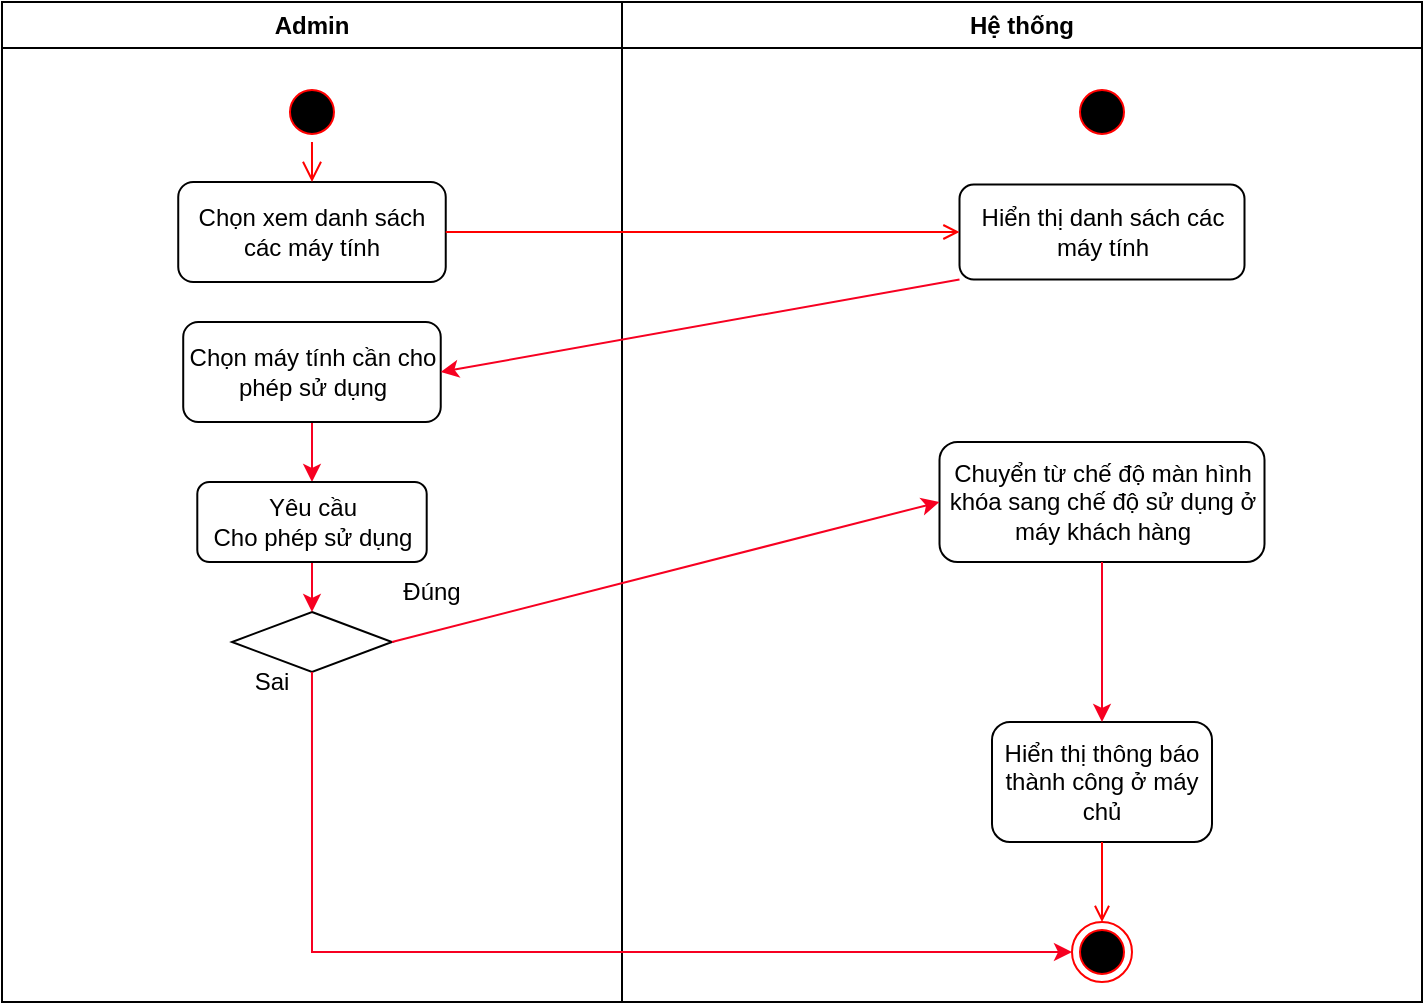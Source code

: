 <mxfile version="13.9.9" type="device" pages="9"><diagram id="dfaGQ5sIQT1Z01Z6BEzi" name="ChoPhepSD"><mxGraphModel dx="1662" dy="822" grid="1" gridSize="10" guides="1" tooltips="1" connect="1" arrows="1" fold="1" page="1" pageScale="1" pageWidth="850" pageHeight="1100" math="0" shadow="0"><root><mxCell id="0"/><mxCell id="1" parent="0"/><mxCell id="vg0Cq2wXCVEaCfvwlIO0-10" value="Admin" style="swimlane;whiteSpace=wrap" parent="1" vertex="1"><mxGeometry x="140" y="40" width="310" height="500" as="geometry"/></mxCell><mxCell id="vg0Cq2wXCVEaCfvwlIO0-11" value="" style="ellipse;shape=startState;fillColor=#000000;strokeColor=#ff0000;" parent="vg0Cq2wXCVEaCfvwlIO0-10" vertex="1"><mxGeometry x="139.99" y="40" width="30" height="30" as="geometry"/></mxCell><mxCell id="vg0Cq2wXCVEaCfvwlIO0-12" value="" style="edgeStyle=elbowEdgeStyle;elbow=horizontal;verticalAlign=bottom;endArrow=open;endSize=8;strokeColor=#FF0000;endFill=1;rounded=0" parent="vg0Cq2wXCVEaCfvwlIO0-10" source="vg0Cq2wXCVEaCfvwlIO0-13" edge="1"><mxGeometry x="100" y="40" as="geometry"><mxPoint x="115" y="110" as="targetPoint"/></mxGeometry></mxCell><mxCell id="vg0Cq2wXCVEaCfvwlIO0-13" value="Chọn xem danh sách các máy tính" style="rounded=1;whiteSpace=wrap;html=1;" parent="vg0Cq2wXCVEaCfvwlIO0-10" vertex="1"><mxGeometry x="88.12" y="90" width="133.75" height="50" as="geometry"/></mxCell><mxCell id="vg0Cq2wXCVEaCfvwlIO0-14" value="" style="edgeStyle=elbowEdgeStyle;elbow=horizontal;verticalAlign=bottom;endArrow=open;endSize=8;strokeColor=#FF0000;endFill=1;rounded=0" parent="vg0Cq2wXCVEaCfvwlIO0-10" source="vg0Cq2wXCVEaCfvwlIO0-11" target="vg0Cq2wXCVEaCfvwlIO0-13" edge="1"><mxGeometry x="100" y="40" as="geometry"><mxPoint x="275" y="180" as="targetPoint"/><mxPoint x="275" y="140" as="sourcePoint"/></mxGeometry></mxCell><mxCell id="vg0Cq2wXCVEaCfvwlIO0-15" style="rounded=0;orthogonalLoop=1;jettySize=auto;html=1;exitX=0.5;exitY=1;exitDx=0;exitDy=0;entryX=0.5;entryY=0;entryDx=0;entryDy=0;strokeColor=#F70021;" parent="vg0Cq2wXCVEaCfvwlIO0-10" source="vg0Cq2wXCVEaCfvwlIO0-16" target="vg0Cq2wXCVEaCfvwlIO0-20" edge="1"><mxGeometry relative="1" as="geometry"/></mxCell><mxCell id="vg0Cq2wXCVEaCfvwlIO0-16" value="Chọn máy tính cần cho phép sử dụng" style="rounded=1;whiteSpace=wrap;html=1;" parent="vg0Cq2wXCVEaCfvwlIO0-10" vertex="1"><mxGeometry x="90.61" y="160" width="128.76" height="50" as="geometry"/></mxCell><mxCell id="vg0Cq2wXCVEaCfvwlIO0-17" value="" style="rhombus;whiteSpace=wrap;html=1;" parent="vg0Cq2wXCVEaCfvwlIO0-10" vertex="1"><mxGeometry x="114.99" y="305" width="80" height="30" as="geometry"/></mxCell><mxCell id="vg0Cq2wXCVEaCfvwlIO0-18" value="Đúng" style="text;html=1;strokeColor=none;fillColor=none;align=center;verticalAlign=middle;whiteSpace=wrap;rounded=0;" parent="vg0Cq2wXCVEaCfvwlIO0-10" vertex="1"><mxGeometry x="194.99" y="285" width="40" height="20" as="geometry"/></mxCell><mxCell id="vg0Cq2wXCVEaCfvwlIO0-19" style="edgeStyle=none;rounded=0;orthogonalLoop=1;jettySize=auto;html=1;exitX=0.5;exitY=1;exitDx=0;exitDy=0;entryX=0.5;entryY=0;entryDx=0;entryDy=0;strokeColor=#F70021;" parent="vg0Cq2wXCVEaCfvwlIO0-10" source="vg0Cq2wXCVEaCfvwlIO0-20" target="vg0Cq2wXCVEaCfvwlIO0-17" edge="1"><mxGeometry relative="1" as="geometry"><mxPoint x="90" y="330" as="targetPoint"/></mxGeometry></mxCell><mxCell id="vg0Cq2wXCVEaCfvwlIO0-20" value="Yêu cầu &lt;br&gt;Cho phép sử dụng" style="rounded=1;whiteSpace=wrap;html=1;" parent="vg0Cq2wXCVEaCfvwlIO0-10" vertex="1"><mxGeometry x="97.65" y="240" width="114.7" height="40" as="geometry"/></mxCell><mxCell id="vg0Cq2wXCVEaCfvwlIO0-21" value="Sai" style="text;html=1;strokeColor=none;fillColor=none;align=center;verticalAlign=middle;whiteSpace=wrap;rounded=0;" parent="vg0Cq2wXCVEaCfvwlIO0-10" vertex="1"><mxGeometry x="114.99" y="330" width="40" height="20" as="geometry"/></mxCell><mxCell id="vg0Cq2wXCVEaCfvwlIO0-22" value="Hệ thống" style="swimlane;whiteSpace=wrap" parent="1" vertex="1"><mxGeometry x="450" y="40" width="400" height="500" as="geometry"/></mxCell><mxCell id="vg0Cq2wXCVEaCfvwlIO0-23" value="" style="ellipse;shape=startState;fillColor=#000000;strokeColor=#ff0000;" parent="vg0Cq2wXCVEaCfvwlIO0-22" vertex="1"><mxGeometry x="225" y="40" width="30" height="30" as="geometry"/></mxCell><mxCell id="vg0Cq2wXCVEaCfvwlIO0-24" value="Hiển thị danh sách các máy tính" style="rounded=1;whiteSpace=wrap;html=1;" parent="vg0Cq2wXCVEaCfvwlIO0-22" vertex="1"><mxGeometry x="168.75" y="91.25" width="142.5" height="47.5" as="geometry"/></mxCell><mxCell id="vg0Cq2wXCVEaCfvwlIO0-25" value="Hiển thị thông báo thành công ở máy chủ" style="rounded=1;whiteSpace=wrap;html=1;" parent="vg0Cq2wXCVEaCfvwlIO0-22" vertex="1"><mxGeometry x="185" y="360" width="110" height="60" as="geometry"/></mxCell><mxCell id="vg0Cq2wXCVEaCfvwlIO0-28" value="" style="endArrow=open;strokeColor=#FF0000;endFill=1;rounded=0;exitX=0.5;exitY=1;exitDx=0;exitDy=0;entryX=0.5;entryY=0;entryDx=0;entryDy=0;" parent="vg0Cq2wXCVEaCfvwlIO0-22" source="vg0Cq2wXCVEaCfvwlIO0-25" edge="1"><mxGeometry relative="1" as="geometry"><mxPoint x="250" y="157.5" as="sourcePoint"/><mxPoint x="240" y="460" as="targetPoint"/></mxGeometry></mxCell><mxCell id="vg0Cq2wXCVEaCfvwlIO0-29" value="Chuyển từ chế độ màn hình khóa sang chế độ sử dụng ở máy khách hàng" style="rounded=1;whiteSpace=wrap;html=1;" parent="vg0Cq2wXCVEaCfvwlIO0-22" vertex="1"><mxGeometry x="158.75" y="220" width="162.5" height="60" as="geometry"/></mxCell><mxCell id="vg0Cq2wXCVEaCfvwlIO0-30" style="edgeStyle=none;rounded=0;orthogonalLoop=1;jettySize=auto;html=1;exitX=0.5;exitY=1;exitDx=0;exitDy=0;entryX=0.5;entryY=0;entryDx=0;entryDy=0;strokeColor=#F70021;" parent="vg0Cq2wXCVEaCfvwlIO0-22" source="vg0Cq2wXCVEaCfvwlIO0-29" target="vg0Cq2wXCVEaCfvwlIO0-25" edge="1"><mxGeometry relative="1" as="geometry"><mxPoint x="240" y="400" as="targetPoint"/><mxPoint x="240" y="350" as="sourcePoint"/></mxGeometry></mxCell><mxCell id="cEpU5-dQZpZVjxaYjh_B-1" value="" style="ellipse;html=1;shape=endState;fillColor=#000000;strokeColor=#ff0000;" parent="vg0Cq2wXCVEaCfvwlIO0-22" vertex="1"><mxGeometry x="225" y="460" width="30" height="30" as="geometry"/></mxCell><mxCell id="vg0Cq2wXCVEaCfvwlIO0-31" value="" style="endArrow=open;strokeColor=#FF0000;endFill=1;rounded=0;exitX=1;exitY=0.5;exitDx=0;exitDy=0;entryX=0;entryY=0.5;entryDx=0;entryDy=0;" parent="1" source="vg0Cq2wXCVEaCfvwlIO0-13" target="vg0Cq2wXCVEaCfvwlIO0-24" edge="1"><mxGeometry relative="1" as="geometry"><mxPoint x="525" y="240" as="sourcePoint"/></mxGeometry></mxCell><mxCell id="vg0Cq2wXCVEaCfvwlIO0-32" style="rounded=0;orthogonalLoop=1;jettySize=auto;html=1;exitX=0;exitY=1;exitDx=0;exitDy=0;entryX=1;entryY=0.5;entryDx=0;entryDy=0;strokeColor=#F70021;" parent="1" source="vg0Cq2wXCVEaCfvwlIO0-24" target="vg0Cq2wXCVEaCfvwlIO0-16" edge="1"><mxGeometry relative="1" as="geometry"/></mxCell><mxCell id="vg0Cq2wXCVEaCfvwlIO0-33" style="edgeStyle=none;rounded=0;orthogonalLoop=1;jettySize=auto;html=1;exitX=1;exitY=0.5;exitDx=0;exitDy=0;entryX=0;entryY=0.5;entryDx=0;entryDy=0;strokeColor=#F70021;" parent="1" source="vg0Cq2wXCVEaCfvwlIO0-17" target="vg0Cq2wXCVEaCfvwlIO0-29" edge="1"><mxGeometry relative="1" as="geometry"/></mxCell><mxCell id="vg0Cq2wXCVEaCfvwlIO0-34" style="edgeStyle=orthogonalEdgeStyle;rounded=0;orthogonalLoop=1;jettySize=auto;html=1;exitX=0.5;exitY=1;exitDx=0;exitDy=0;strokeColor=#F70021;entryX=0;entryY=0.5;entryDx=0;entryDy=0;" parent="1" source="vg0Cq2wXCVEaCfvwlIO0-17" target="cEpU5-dQZpZVjxaYjh_B-1" edge="1"><mxGeometry relative="1" as="geometry"><mxPoint x="650" y="515" as="targetPoint"/></mxGeometry></mxCell></root></mxGraphModel></diagram><diagram id="4c-8Hl-7rA_gyiVn8Afi" name="NgungSD"><mxGraphModel dx="1662" dy="822" grid="1" gridSize="10" guides="1" tooltips="1" connect="1" arrows="1" fold="1" page="1" pageScale="1" pageWidth="850" pageHeight="1100" math="0" shadow="0"><root><mxCell id="IZDuvOSo2CvYigozsVDM-0"/><mxCell id="IZDuvOSo2CvYigozsVDM-1" parent="IZDuvOSo2CvYigozsVDM-0"/><mxCell id="IMrF0cP_xvLQ9z1GvvmM-0" value="Admin" style="swimlane;whiteSpace=wrap" parent="IZDuvOSo2CvYigozsVDM-1" vertex="1"><mxGeometry x="160" y="40" width="290" height="500" as="geometry"/></mxCell><mxCell id="IMrF0cP_xvLQ9z1GvvmM-1" value="" style="ellipse;shape=startState;fillColor=#000000;strokeColor=#ff0000;" parent="IMrF0cP_xvLQ9z1GvvmM-0" vertex="1"><mxGeometry x="139.99" y="40" width="30" height="30" as="geometry"/></mxCell><mxCell id="IMrF0cP_xvLQ9z1GvvmM-2" value="" style="edgeStyle=elbowEdgeStyle;elbow=horizontal;verticalAlign=bottom;endArrow=open;endSize=8;strokeColor=#FF0000;endFill=1;rounded=0" parent="IMrF0cP_xvLQ9z1GvvmM-0" source="IMrF0cP_xvLQ9z1GvvmM-3" edge="1"><mxGeometry x="100" y="40" as="geometry"><mxPoint x="115" y="110" as="targetPoint"/></mxGeometry></mxCell><mxCell id="IMrF0cP_xvLQ9z1GvvmM-3" value="Chọn xem danh sách các máy tính" style="rounded=1;whiteSpace=wrap;html=1;" parent="IMrF0cP_xvLQ9z1GvvmM-0" vertex="1"><mxGeometry x="88.12" y="90" width="133.75" height="50" as="geometry"/></mxCell><mxCell id="IMrF0cP_xvLQ9z1GvvmM-4" value="" style="edgeStyle=elbowEdgeStyle;elbow=horizontal;verticalAlign=bottom;endArrow=open;endSize=8;strokeColor=#FF0000;endFill=1;rounded=0" parent="IMrF0cP_xvLQ9z1GvvmM-0" source="IMrF0cP_xvLQ9z1GvvmM-1" target="IMrF0cP_xvLQ9z1GvvmM-3" edge="1"><mxGeometry x="100" y="40" as="geometry"><mxPoint x="275" y="180" as="targetPoint"/><mxPoint x="275" y="140" as="sourcePoint"/></mxGeometry></mxCell><mxCell id="IMrF0cP_xvLQ9z1GvvmM-5" style="rounded=0;orthogonalLoop=1;jettySize=auto;html=1;exitX=0.5;exitY=1;exitDx=0;exitDy=0;entryX=0.5;entryY=0;entryDx=0;entryDy=0;strokeColor=#F70021;" parent="IMrF0cP_xvLQ9z1GvvmM-0" source="IMrF0cP_xvLQ9z1GvvmM-6" target="IMrF0cP_xvLQ9z1GvvmM-10" edge="1"><mxGeometry relative="1" as="geometry"/></mxCell><mxCell id="IMrF0cP_xvLQ9z1GvvmM-6" value="Chọn máy tính cần tắt chế độ sử dụng" style="rounded=1;whiteSpace=wrap;html=1;" parent="IMrF0cP_xvLQ9z1GvvmM-0" vertex="1"><mxGeometry x="90.61" y="160" width="128.76" height="50" as="geometry"/></mxCell><mxCell id="IMrF0cP_xvLQ9z1GvvmM-7" value="" style="rhombus;whiteSpace=wrap;html=1;" parent="IMrF0cP_xvLQ9z1GvvmM-0" vertex="1"><mxGeometry x="114.99" y="305" width="80" height="30" as="geometry"/></mxCell><mxCell id="IMrF0cP_xvLQ9z1GvvmM-8" value="Đúng" style="text;html=1;strokeColor=none;fillColor=none;align=center;verticalAlign=middle;whiteSpace=wrap;rounded=0;" parent="IMrF0cP_xvLQ9z1GvvmM-0" vertex="1"><mxGeometry x="194.99" y="285" width="40" height="20" as="geometry"/></mxCell><mxCell id="IMrF0cP_xvLQ9z1GvvmM-9" style="edgeStyle=none;rounded=0;orthogonalLoop=1;jettySize=auto;html=1;exitX=0.5;exitY=1;exitDx=0;exitDy=0;entryX=0.5;entryY=0;entryDx=0;entryDy=0;strokeColor=#F70021;" parent="IMrF0cP_xvLQ9z1GvvmM-0" source="IMrF0cP_xvLQ9z1GvvmM-10" target="IMrF0cP_xvLQ9z1GvvmM-7" edge="1"><mxGeometry relative="1" as="geometry"><mxPoint x="90" y="330" as="targetPoint"/></mxGeometry></mxCell><mxCell id="IMrF0cP_xvLQ9z1GvvmM-10" value="Yêu cầu &lt;br&gt;Ngừng sử dụng" style="rounded=1;whiteSpace=wrap;html=1;" parent="IMrF0cP_xvLQ9z1GvvmM-0" vertex="1"><mxGeometry x="105.3" y="240" width="99.38" height="40" as="geometry"/></mxCell><mxCell id="IMrF0cP_xvLQ9z1GvvmM-11" value="Sai" style="text;html=1;strokeColor=none;fillColor=none;align=center;verticalAlign=middle;whiteSpace=wrap;rounded=0;" parent="IMrF0cP_xvLQ9z1GvvmM-0" vertex="1"><mxGeometry x="114.99" y="330" width="40" height="20" as="geometry"/></mxCell><mxCell id="IMrF0cP_xvLQ9z1GvvmM-12" value="Hệ thống" style="swimlane;whiteSpace=wrap" parent="IZDuvOSo2CvYigozsVDM-1" vertex="1"><mxGeometry x="450" y="40" width="400" height="500" as="geometry"/></mxCell><mxCell id="IMrF0cP_xvLQ9z1GvvmM-13" value="" style="ellipse;shape=startState;fillColor=#000000;strokeColor=#ff0000;" parent="IMrF0cP_xvLQ9z1GvvmM-12" vertex="1"><mxGeometry x="225" y="40" width="30" height="30" as="geometry"/></mxCell><mxCell id="IMrF0cP_xvLQ9z1GvvmM-14" value="Hiển thị danh sách các máy tính" style="rounded=1;whiteSpace=wrap;html=1;" parent="IMrF0cP_xvLQ9z1GvvmM-12" vertex="1"><mxGeometry x="168.75" y="91.25" width="142.5" height="47.5" as="geometry"/></mxCell><mxCell id="IMrF0cP_xvLQ9z1GvvmM-15" value="Hiển thị thông báo thành công ở máy chủ" style="rounded=1;whiteSpace=wrap;html=1;" parent="IMrF0cP_xvLQ9z1GvvmM-12" vertex="1"><mxGeometry x="185" y="360" width="110" height="60" as="geometry"/></mxCell><mxCell id="IMrF0cP_xvLQ9z1GvvmM-18" value="" style="endArrow=open;strokeColor=#FF0000;endFill=1;rounded=0;exitX=0.5;exitY=1;exitDx=0;exitDy=0;entryX=0.5;entryY=0;entryDx=0;entryDy=0;" parent="IMrF0cP_xvLQ9z1GvvmM-12" source="IMrF0cP_xvLQ9z1GvvmM-15" edge="1"><mxGeometry relative="1" as="geometry"><mxPoint x="250" y="157.5" as="sourcePoint"/><mxPoint x="240" y="460" as="targetPoint"/></mxGeometry></mxCell><mxCell id="IMrF0cP_xvLQ9z1GvvmM-19" value="Tắt chế độ sử dụng và hiển thị màn hình khóa ở máy khách hàng" style="rounded=1;whiteSpace=wrap;html=1;" parent="IMrF0cP_xvLQ9z1GvvmM-12" vertex="1"><mxGeometry x="158.75" y="220" width="162.5" height="60" as="geometry"/></mxCell><mxCell id="IMrF0cP_xvLQ9z1GvvmM-20" style="edgeStyle=none;rounded=0;orthogonalLoop=1;jettySize=auto;html=1;exitX=0.5;exitY=1;exitDx=0;exitDy=0;entryX=0.5;entryY=0;entryDx=0;entryDy=0;strokeColor=#F70021;" parent="IMrF0cP_xvLQ9z1GvvmM-12" source="IMrF0cP_xvLQ9z1GvvmM-19" target="IMrF0cP_xvLQ9z1GvvmM-15" edge="1"><mxGeometry relative="1" as="geometry"><mxPoint x="240" y="400" as="targetPoint"/><mxPoint x="240" y="350" as="sourcePoint"/></mxGeometry></mxCell><mxCell id="IMrF0cP_xvLQ9z1GvvmM-25" value="" style="ellipse;html=1;shape=endState;fillColor=#000000;strokeColor=#ff0000;" parent="IMrF0cP_xvLQ9z1GvvmM-12" vertex="1"><mxGeometry x="225" y="460" width="30" height="30" as="geometry"/></mxCell><mxCell id="IMrF0cP_xvLQ9z1GvvmM-21" value="" style="endArrow=open;strokeColor=#FF0000;endFill=1;rounded=0;exitX=1;exitY=0.5;exitDx=0;exitDy=0;entryX=0;entryY=0.5;entryDx=0;entryDy=0;" parent="IZDuvOSo2CvYigozsVDM-1" source="IMrF0cP_xvLQ9z1GvvmM-3" target="IMrF0cP_xvLQ9z1GvvmM-14" edge="1"><mxGeometry relative="1" as="geometry"><mxPoint x="525" y="240" as="sourcePoint"/></mxGeometry></mxCell><mxCell id="IMrF0cP_xvLQ9z1GvvmM-22" style="rounded=0;orthogonalLoop=1;jettySize=auto;html=1;exitX=0;exitY=1;exitDx=0;exitDy=0;entryX=1;entryY=0.5;entryDx=0;entryDy=0;strokeColor=#F70021;" parent="IZDuvOSo2CvYigozsVDM-1" source="IMrF0cP_xvLQ9z1GvvmM-14" target="IMrF0cP_xvLQ9z1GvvmM-6" edge="1"><mxGeometry relative="1" as="geometry"/></mxCell><mxCell id="IMrF0cP_xvLQ9z1GvvmM-23" style="edgeStyle=none;rounded=0;orthogonalLoop=1;jettySize=auto;html=1;exitX=1;exitY=0.5;exitDx=0;exitDy=0;entryX=0;entryY=0.5;entryDx=0;entryDy=0;strokeColor=#F70021;" parent="IZDuvOSo2CvYigozsVDM-1" source="IMrF0cP_xvLQ9z1GvvmM-7" target="IMrF0cP_xvLQ9z1GvvmM-19" edge="1"><mxGeometry relative="1" as="geometry"/></mxCell><mxCell id="IMrF0cP_xvLQ9z1GvvmM-24" style="edgeStyle=orthogonalEdgeStyle;rounded=0;orthogonalLoop=1;jettySize=auto;html=1;exitX=0.5;exitY=1;exitDx=0;exitDy=0;strokeColor=#F70021;entryX=0;entryY=0.5;entryDx=0;entryDy=0;" parent="IZDuvOSo2CvYigozsVDM-1" source="IMrF0cP_xvLQ9z1GvvmM-7" target="IMrF0cP_xvLQ9z1GvvmM-25" edge="1"><mxGeometry relative="1" as="geometry"><mxPoint x="580" y="515" as="targetPoint"/></mxGeometry></mxCell></root></mxGraphModel></diagram><diagram id="u78_aAXUEDN4ykWOnAg3" name="TatMay"><mxGraphModel dx="1662" dy="822" grid="1" gridSize="10" guides="1" tooltips="1" connect="1" arrows="1" fold="1" page="1" pageScale="1" pageWidth="850" pageHeight="1100" math="0" shadow="0"><root><mxCell id="a61P7O3TPn6gQCpxYdIb-0"/><mxCell id="a61P7O3TPn6gQCpxYdIb-1" parent="a61P7O3TPn6gQCpxYdIb-0"/><mxCell id="L7EEtzkzxdc0c4fFKFur-0" value="Admin" style="swimlane;whiteSpace=wrap" parent="a61P7O3TPn6gQCpxYdIb-1" vertex="1"><mxGeometry x="160" y="40" width="290" height="500" as="geometry"/></mxCell><mxCell id="L7EEtzkzxdc0c4fFKFur-1" value="" style="ellipse;shape=startState;fillColor=#000000;strokeColor=#ff0000;" parent="L7EEtzkzxdc0c4fFKFur-0" vertex="1"><mxGeometry x="139.99" y="40" width="30" height="30" as="geometry"/></mxCell><mxCell id="L7EEtzkzxdc0c4fFKFur-2" value="" style="edgeStyle=elbowEdgeStyle;elbow=horizontal;verticalAlign=bottom;endArrow=open;endSize=8;strokeColor=#FF0000;endFill=1;rounded=0" parent="L7EEtzkzxdc0c4fFKFur-0" source="L7EEtzkzxdc0c4fFKFur-3" edge="1"><mxGeometry x="100" y="40" as="geometry"><mxPoint x="115" y="110" as="targetPoint"/></mxGeometry></mxCell><mxCell id="L7EEtzkzxdc0c4fFKFur-3" value="Chọn xem danh sách các máy tính" style="rounded=1;whiteSpace=wrap;html=1;" parent="L7EEtzkzxdc0c4fFKFur-0" vertex="1"><mxGeometry x="88.12" y="90" width="133.75" height="50" as="geometry"/></mxCell><mxCell id="L7EEtzkzxdc0c4fFKFur-4" value="" style="edgeStyle=elbowEdgeStyle;elbow=horizontal;verticalAlign=bottom;endArrow=open;endSize=8;strokeColor=#FF0000;endFill=1;rounded=0" parent="L7EEtzkzxdc0c4fFKFur-0" source="L7EEtzkzxdc0c4fFKFur-1" target="L7EEtzkzxdc0c4fFKFur-3" edge="1"><mxGeometry x="100" y="40" as="geometry"><mxPoint x="275" y="180" as="targetPoint"/><mxPoint x="275" y="140" as="sourcePoint"/></mxGeometry></mxCell><mxCell id="L7EEtzkzxdc0c4fFKFur-5" style="rounded=0;orthogonalLoop=1;jettySize=auto;html=1;exitX=0.5;exitY=1;exitDx=0;exitDy=0;entryX=0.5;entryY=0;entryDx=0;entryDy=0;strokeColor=#F70021;" parent="L7EEtzkzxdc0c4fFKFur-0" source="L7EEtzkzxdc0c4fFKFur-6" target="L7EEtzkzxdc0c4fFKFur-10" edge="1"><mxGeometry relative="1" as="geometry"/></mxCell><mxCell id="L7EEtzkzxdc0c4fFKFur-6" value="Chọn máy tính cần tắt" style="rounded=1;whiteSpace=wrap;html=1;" parent="L7EEtzkzxdc0c4fFKFur-0" vertex="1"><mxGeometry x="90.61" y="160" width="128.76" height="30" as="geometry"/></mxCell><mxCell id="L7EEtzkzxdc0c4fFKFur-7" value="" style="rhombus;whiteSpace=wrap;html=1;" parent="L7EEtzkzxdc0c4fFKFur-0" vertex="1"><mxGeometry x="114.99" y="305" width="80" height="30" as="geometry"/></mxCell><mxCell id="L7EEtzkzxdc0c4fFKFur-8" value="Đúng" style="text;html=1;strokeColor=none;fillColor=none;align=center;verticalAlign=middle;whiteSpace=wrap;rounded=0;" parent="L7EEtzkzxdc0c4fFKFur-0" vertex="1"><mxGeometry x="194.99" y="285" width="40" height="20" as="geometry"/></mxCell><mxCell id="L7EEtzkzxdc0c4fFKFur-9" style="edgeStyle=none;rounded=0;orthogonalLoop=1;jettySize=auto;html=1;exitX=0.5;exitY=1;exitDx=0;exitDy=0;entryX=0.5;entryY=0;entryDx=0;entryDy=0;strokeColor=#F70021;" parent="L7EEtzkzxdc0c4fFKFur-0" source="L7EEtzkzxdc0c4fFKFur-10" target="L7EEtzkzxdc0c4fFKFur-7" edge="1"><mxGeometry relative="1" as="geometry"><mxPoint x="90" y="330" as="targetPoint"/></mxGeometry></mxCell><mxCell id="L7EEtzkzxdc0c4fFKFur-10" value="Yêu cầu Tắt máy" style="rounded=1;whiteSpace=wrap;html=1;" parent="L7EEtzkzxdc0c4fFKFur-0" vertex="1"><mxGeometry x="90.62" y="230" width="128.76" height="30" as="geometry"/></mxCell><mxCell id="L7EEtzkzxdc0c4fFKFur-11" value="Sai" style="text;html=1;strokeColor=none;fillColor=none;align=center;verticalAlign=middle;whiteSpace=wrap;rounded=0;" parent="L7EEtzkzxdc0c4fFKFur-0" vertex="1"><mxGeometry x="114.99" y="330" width="40" height="20" as="geometry"/></mxCell><mxCell id="L7EEtzkzxdc0c4fFKFur-12" value="Hệ thống" style="swimlane;whiteSpace=wrap" parent="a61P7O3TPn6gQCpxYdIb-1" vertex="1"><mxGeometry x="450" y="40" width="430" height="500" as="geometry"/></mxCell><mxCell id="L7EEtzkzxdc0c4fFKFur-13" value="" style="ellipse;shape=startState;fillColor=#000000;strokeColor=#ff0000;" parent="L7EEtzkzxdc0c4fFKFur-12" vertex="1"><mxGeometry x="225" y="40" width="30" height="30" as="geometry"/></mxCell><mxCell id="L7EEtzkzxdc0c4fFKFur-14" value="Hiển thị danh sách các máy tính" style="rounded=1;whiteSpace=wrap;html=1;" parent="L7EEtzkzxdc0c4fFKFur-12" vertex="1"><mxGeometry x="168.75" y="91.25" width="142.5" height="47.5" as="geometry"/></mxCell><mxCell id="L7EEtzkzxdc0c4fFKFur-15" value="Hiển thị thông báo thành công ở máy chủ" style="rounded=1;whiteSpace=wrap;html=1;" parent="L7EEtzkzxdc0c4fFKFur-12" vertex="1"><mxGeometry x="167.5" y="360" width="145" height="60" as="geometry"/></mxCell><mxCell id="L7EEtzkzxdc0c4fFKFur-18" value="" style="endArrow=open;strokeColor=#FF0000;endFill=1;rounded=0;exitX=0.5;exitY=1;exitDx=0;exitDy=0;entryX=0.5;entryY=0;entryDx=0;entryDy=0;" parent="L7EEtzkzxdc0c4fFKFur-12" source="L7EEtzkzxdc0c4fFKFur-15" edge="1"><mxGeometry relative="1" as="geometry"><mxPoint x="250" y="157.5" as="sourcePoint"/><mxPoint x="240" y="460" as="targetPoint"/></mxGeometry></mxCell><mxCell id="L7EEtzkzxdc0c4fFKFur-19" value="Shut down máy được chọn" style="rounded=1;whiteSpace=wrap;html=1;" parent="L7EEtzkzxdc0c4fFKFur-12" vertex="1"><mxGeometry x="158.75" y="220" width="162.5" height="40" as="geometry"/></mxCell><mxCell id="L7EEtzkzxdc0c4fFKFur-20" style="edgeStyle=none;rounded=0;orthogonalLoop=1;jettySize=auto;html=1;exitX=0.5;exitY=1;exitDx=0;exitDy=0;entryX=0.5;entryY=0;entryDx=0;entryDy=0;strokeColor=#F70021;" parent="L7EEtzkzxdc0c4fFKFur-12" source="L7EEtzkzxdc0c4fFKFur-19" target="L7EEtzkzxdc0c4fFKFur-15" edge="1"><mxGeometry relative="1" as="geometry"><mxPoint x="240" y="400" as="targetPoint"/><mxPoint x="240" y="350" as="sourcePoint"/></mxGeometry></mxCell><mxCell id="L7EEtzkzxdc0c4fFKFur-25" value="" style="ellipse;html=1;shape=endState;fillColor=#000000;strokeColor=#ff0000;" parent="L7EEtzkzxdc0c4fFKFur-12" vertex="1"><mxGeometry x="225" y="460" width="30" height="30" as="geometry"/></mxCell><mxCell id="L7EEtzkzxdc0c4fFKFur-21" value="" style="endArrow=open;strokeColor=#FF0000;endFill=1;rounded=0;exitX=1;exitY=0.5;exitDx=0;exitDy=0;entryX=0;entryY=0.5;entryDx=0;entryDy=0;" parent="a61P7O3TPn6gQCpxYdIb-1" source="L7EEtzkzxdc0c4fFKFur-3" target="L7EEtzkzxdc0c4fFKFur-14" edge="1"><mxGeometry relative="1" as="geometry"><mxPoint x="525" y="240" as="sourcePoint"/></mxGeometry></mxCell><mxCell id="L7EEtzkzxdc0c4fFKFur-22" style="rounded=0;orthogonalLoop=1;jettySize=auto;html=1;exitX=0;exitY=1;exitDx=0;exitDy=0;entryX=1;entryY=0.5;entryDx=0;entryDy=0;strokeColor=#F70021;" parent="a61P7O3TPn6gQCpxYdIb-1" source="L7EEtzkzxdc0c4fFKFur-14" target="L7EEtzkzxdc0c4fFKFur-6" edge="1"><mxGeometry relative="1" as="geometry"/></mxCell><mxCell id="L7EEtzkzxdc0c4fFKFur-23" style="edgeStyle=none;rounded=0;orthogonalLoop=1;jettySize=auto;html=1;exitX=1;exitY=0.5;exitDx=0;exitDy=0;entryX=0;entryY=0.5;entryDx=0;entryDy=0;strokeColor=#F70021;" parent="a61P7O3TPn6gQCpxYdIb-1" source="L7EEtzkzxdc0c4fFKFur-7" target="L7EEtzkzxdc0c4fFKFur-19" edge="1"><mxGeometry relative="1" as="geometry"/></mxCell><mxCell id="L7EEtzkzxdc0c4fFKFur-24" style="edgeStyle=orthogonalEdgeStyle;rounded=0;orthogonalLoop=1;jettySize=auto;html=1;exitX=0.5;exitY=1;exitDx=0;exitDy=0;strokeColor=#F70021;entryX=0;entryY=0.5;entryDx=0;entryDy=0;" parent="a61P7O3TPn6gQCpxYdIb-1" source="L7EEtzkzxdc0c4fFKFur-7" target="L7EEtzkzxdc0c4fFKFur-25" edge="1"><mxGeometry relative="1" as="geometry"><mxPoint x="640" y="515" as="targetPoint"/></mxGeometry></mxCell></root></mxGraphModel></diagram><diagram id="XFTDFD2-fVY8TdJZYIqI" name="DoiMay"><mxGraphModel dx="1662" dy="822" grid="1" gridSize="10" guides="1" tooltips="1" connect="1" arrows="1" fold="1" page="1" pageScale="1" pageWidth="850" pageHeight="1100" math="0" shadow="0"><root><mxCell id="TipYD9dcProOoAeQMkdU-0"/><mxCell id="TipYD9dcProOoAeQMkdU-1" parent="TipYD9dcProOoAeQMkdU-0"/><mxCell id="OPPAA7Z0SDpyej7uAuHu-0" value="Admin" style="swimlane;whiteSpace=wrap" parent="TipYD9dcProOoAeQMkdU-1" vertex="1"><mxGeometry x="180" y="40" width="270" height="500" as="geometry"/></mxCell><mxCell id="OPPAA7Z0SDpyej7uAuHu-1" value="" style="ellipse;shape=startState;fillColor=#000000;strokeColor=#ff0000;" parent="OPPAA7Z0SDpyej7uAuHu-0" vertex="1"><mxGeometry x="139.99" y="40" width="30" height="30" as="geometry"/></mxCell><mxCell id="OPPAA7Z0SDpyej7uAuHu-2" value="" style="edgeStyle=elbowEdgeStyle;elbow=horizontal;verticalAlign=bottom;endArrow=open;endSize=8;strokeColor=#FF0000;endFill=1;rounded=0" parent="OPPAA7Z0SDpyej7uAuHu-0" source="OPPAA7Z0SDpyej7uAuHu-3" edge="1"><mxGeometry x="100" y="40" as="geometry"><mxPoint x="115" y="110" as="targetPoint"/></mxGeometry></mxCell><mxCell id="OPPAA7Z0SDpyej7uAuHu-3" value="Chọn xem danh sách các máy tính" style="rounded=1;whiteSpace=wrap;html=1;" parent="OPPAA7Z0SDpyej7uAuHu-0" vertex="1"><mxGeometry x="88.12" y="90" width="133.75" height="50" as="geometry"/></mxCell><mxCell id="OPPAA7Z0SDpyej7uAuHu-4" value="" style="edgeStyle=elbowEdgeStyle;elbow=horizontal;verticalAlign=bottom;endArrow=open;endSize=8;strokeColor=#FF0000;endFill=1;rounded=0" parent="OPPAA7Z0SDpyej7uAuHu-0" source="OPPAA7Z0SDpyej7uAuHu-1" target="OPPAA7Z0SDpyej7uAuHu-3" edge="1"><mxGeometry x="100" y="40" as="geometry"><mxPoint x="275" y="180" as="targetPoint"/><mxPoint x="275" y="140" as="sourcePoint"/></mxGeometry></mxCell><mxCell id="OPPAA7Z0SDpyej7uAuHu-5" style="rounded=0;orthogonalLoop=1;jettySize=auto;html=1;exitX=0.5;exitY=1;exitDx=0;exitDy=0;entryX=0.5;entryY=0;entryDx=0;entryDy=0;strokeColor=#F70021;" parent="OPPAA7Z0SDpyej7uAuHu-0" source="OPPAA7Z0SDpyej7uAuHu-6" target="OPPAA7Z0SDpyej7uAuHu-10" edge="1"><mxGeometry relative="1" as="geometry"/></mxCell><mxCell id="OPPAA7Z0SDpyej7uAuHu-6" value="Chọn 2 máy tính cần đổi" style="rounded=1;whiteSpace=wrap;html=1;" parent="OPPAA7Z0SDpyej7uAuHu-0" vertex="1"><mxGeometry x="105.3" y="160" width="99.39" height="50" as="geometry"/></mxCell><mxCell id="OPPAA7Z0SDpyej7uAuHu-7" value="" style="rhombus;whiteSpace=wrap;html=1;" parent="OPPAA7Z0SDpyej7uAuHu-0" vertex="1"><mxGeometry x="114.99" y="305" width="80" height="30" as="geometry"/></mxCell><mxCell id="OPPAA7Z0SDpyej7uAuHu-8" value="Đúng" style="text;html=1;strokeColor=none;fillColor=none;align=center;verticalAlign=middle;whiteSpace=wrap;rounded=0;" parent="OPPAA7Z0SDpyej7uAuHu-0" vertex="1"><mxGeometry x="194.99" y="285" width="40" height="20" as="geometry"/></mxCell><mxCell id="OPPAA7Z0SDpyej7uAuHu-9" style="edgeStyle=none;rounded=0;orthogonalLoop=1;jettySize=auto;html=1;exitX=0.5;exitY=1;exitDx=0;exitDy=0;entryX=0.5;entryY=0;entryDx=0;entryDy=0;strokeColor=#F70021;" parent="OPPAA7Z0SDpyej7uAuHu-0" source="OPPAA7Z0SDpyej7uAuHu-10" target="OPPAA7Z0SDpyej7uAuHu-7" edge="1"><mxGeometry relative="1" as="geometry"><mxPoint x="90" y="330" as="targetPoint"/></mxGeometry></mxCell><mxCell id="OPPAA7Z0SDpyej7uAuHu-10" value="Yêu cầu Đổi máy" style="rounded=1;whiteSpace=wrap;html=1;" parent="OPPAA7Z0SDpyej7uAuHu-0" vertex="1"><mxGeometry x="97.65" y="240" width="114.7" height="40" as="geometry"/></mxCell><mxCell id="OPPAA7Z0SDpyej7uAuHu-11" value="Sai" style="text;html=1;strokeColor=none;fillColor=none;align=center;verticalAlign=middle;whiteSpace=wrap;rounded=0;" parent="OPPAA7Z0SDpyej7uAuHu-0" vertex="1"><mxGeometry x="114.99" y="330" width="40" height="20" as="geometry"/></mxCell><mxCell id="OPPAA7Z0SDpyej7uAuHu-12" value="Hệ thống" style="swimlane;whiteSpace=wrap" parent="TipYD9dcProOoAeQMkdU-1" vertex="1"><mxGeometry x="450" y="40" width="410" height="500" as="geometry"/></mxCell><mxCell id="OPPAA7Z0SDpyej7uAuHu-13" value="" style="ellipse;shape=startState;fillColor=#000000;strokeColor=#ff0000;" parent="OPPAA7Z0SDpyej7uAuHu-12" vertex="1"><mxGeometry x="225" y="40" width="30" height="30" as="geometry"/></mxCell><mxCell id="OPPAA7Z0SDpyej7uAuHu-14" value="Hiển thị danh sách các máy tính" style="rounded=1;whiteSpace=wrap;html=1;" parent="OPPAA7Z0SDpyej7uAuHu-12" vertex="1"><mxGeometry x="168.75" y="91.25" width="142.5" height="47.5" as="geometry"/></mxCell><mxCell id="OPPAA7Z0SDpyej7uAuHu-15" value="Hiển thị thông báo thành công ở máy chủ" style="rounded=1;whiteSpace=wrap;html=1;" parent="OPPAA7Z0SDpyej7uAuHu-12" vertex="1"><mxGeometry x="185" y="360" width="110" height="60" as="geometry"/></mxCell><mxCell id="OPPAA7Z0SDpyej7uAuHu-18" value="" style="endArrow=open;strokeColor=#FF0000;endFill=1;rounded=0;exitX=0.5;exitY=1;exitDx=0;exitDy=0;entryX=0.5;entryY=0;entryDx=0;entryDy=0;" parent="OPPAA7Z0SDpyej7uAuHu-12" source="OPPAA7Z0SDpyej7uAuHu-15" edge="1"><mxGeometry relative="1" as="geometry"><mxPoint x="250" y="157.5" as="sourcePoint"/><mxPoint x="240" y="460" as="targetPoint"/></mxGeometry></mxCell><mxCell id="OPPAA7Z0SDpyej7uAuHu-19" value="Đổi trạng thái của 2 máy được chọn" style="rounded=1;whiteSpace=wrap;html=1;" parent="OPPAA7Z0SDpyej7uAuHu-12" vertex="1"><mxGeometry x="158.75" y="220" width="162.5" height="60" as="geometry"/></mxCell><mxCell id="OPPAA7Z0SDpyej7uAuHu-20" style="edgeStyle=none;rounded=0;orthogonalLoop=1;jettySize=auto;html=1;exitX=0.5;exitY=1;exitDx=0;exitDy=0;entryX=0.5;entryY=0;entryDx=0;entryDy=0;strokeColor=#F70021;" parent="OPPAA7Z0SDpyej7uAuHu-12" source="OPPAA7Z0SDpyej7uAuHu-19" target="OPPAA7Z0SDpyej7uAuHu-15" edge="1"><mxGeometry relative="1" as="geometry"><mxPoint x="240" y="400" as="targetPoint"/><mxPoint x="240" y="350" as="sourcePoint"/></mxGeometry></mxCell><mxCell id="OPPAA7Z0SDpyej7uAuHu-25" value="" style="ellipse;html=1;shape=endState;fillColor=#000000;strokeColor=#ff0000;" parent="OPPAA7Z0SDpyej7uAuHu-12" vertex="1"><mxGeometry x="225" y="460" width="30" height="30" as="geometry"/></mxCell><mxCell id="OPPAA7Z0SDpyej7uAuHu-21" value="" style="endArrow=open;strokeColor=#FF0000;endFill=1;rounded=0;exitX=1;exitY=0.5;exitDx=0;exitDy=0;entryX=0;entryY=0.5;entryDx=0;entryDy=0;" parent="TipYD9dcProOoAeQMkdU-1" source="OPPAA7Z0SDpyej7uAuHu-3" target="OPPAA7Z0SDpyej7uAuHu-14" edge="1"><mxGeometry relative="1" as="geometry"><mxPoint x="525" y="240" as="sourcePoint"/></mxGeometry></mxCell><mxCell id="OPPAA7Z0SDpyej7uAuHu-22" style="rounded=0;orthogonalLoop=1;jettySize=auto;html=1;exitX=0;exitY=1;exitDx=0;exitDy=0;entryX=1;entryY=0.5;entryDx=0;entryDy=0;strokeColor=#F70021;" parent="TipYD9dcProOoAeQMkdU-1" source="OPPAA7Z0SDpyej7uAuHu-14" target="OPPAA7Z0SDpyej7uAuHu-6" edge="1"><mxGeometry relative="1" as="geometry"/></mxCell><mxCell id="OPPAA7Z0SDpyej7uAuHu-23" style="edgeStyle=none;rounded=0;orthogonalLoop=1;jettySize=auto;html=1;exitX=1;exitY=0.5;exitDx=0;exitDy=0;entryX=0;entryY=0.5;entryDx=0;entryDy=0;strokeColor=#F70021;" parent="TipYD9dcProOoAeQMkdU-1" source="OPPAA7Z0SDpyej7uAuHu-7" target="OPPAA7Z0SDpyej7uAuHu-19" edge="1"><mxGeometry relative="1" as="geometry"/></mxCell><mxCell id="OPPAA7Z0SDpyej7uAuHu-24" style="edgeStyle=orthogonalEdgeStyle;rounded=0;orthogonalLoop=1;jettySize=auto;html=1;exitX=0.5;exitY=1;exitDx=0;exitDy=0;strokeColor=#F70021;entryX=0;entryY=0.5;entryDx=0;entryDy=0;" parent="TipYD9dcProOoAeQMkdU-1" source="OPPAA7Z0SDpyej7uAuHu-7" target="OPPAA7Z0SDpyej7uAuHu-25" edge="1"><mxGeometry relative="1" as="geometry"><mxPoint x="620" y="515" as="targetPoint"/></mxGeometry></mxCell></root></mxGraphModel></diagram><diagram id="x9gqfueGJ9MAdwStqz4J" name="GuiThongBao"><mxGraphModel dx="1662" dy="822" grid="1" gridSize="10" guides="1" tooltips="1" connect="1" arrows="1" fold="1" page="1" pageScale="1" pageWidth="850" pageHeight="1100" math="0" shadow="0"><root><mxCell id="JbDLpEo0YlU1B3O4fLNP-0"/><mxCell id="JbDLpEo0YlU1B3O4fLNP-1" parent="JbDLpEo0YlU1B3O4fLNP-0"/><mxCell id="ok4xLN60z1fMYwGEi4LZ-0" value="Admin" style="swimlane;whiteSpace=wrap" parent="JbDLpEo0YlU1B3O4fLNP-1" vertex="1"><mxGeometry x="170" y="40" width="280" height="520" as="geometry"/></mxCell><mxCell id="ok4xLN60z1fMYwGEi4LZ-1" value="" style="ellipse;shape=startState;fillColor=#000000;strokeColor=#ff0000;" parent="ok4xLN60z1fMYwGEi4LZ-0" vertex="1"><mxGeometry x="139.99" y="40" width="30" height="30" as="geometry"/></mxCell><mxCell id="ok4xLN60z1fMYwGEi4LZ-2" value="" style="edgeStyle=elbowEdgeStyle;elbow=horizontal;verticalAlign=bottom;endArrow=open;endSize=8;strokeColor=#FF0000;endFill=1;rounded=0" parent="ok4xLN60z1fMYwGEi4LZ-0" source="ok4xLN60z1fMYwGEi4LZ-3" edge="1"><mxGeometry x="100" y="40" as="geometry"><mxPoint x="115" y="110" as="targetPoint"/></mxGeometry></mxCell><mxCell id="ok4xLN60z1fMYwGEi4LZ-3" value="Chọn chức năng Gửi thông báo" style="rounded=1;whiteSpace=wrap;html=1;" parent="ok4xLN60z1fMYwGEi4LZ-0" vertex="1"><mxGeometry x="88.12" y="90" width="133.75" height="50" as="geometry"/></mxCell><mxCell id="ok4xLN60z1fMYwGEi4LZ-4" value="" style="edgeStyle=elbowEdgeStyle;elbow=horizontal;verticalAlign=bottom;endArrow=open;endSize=8;strokeColor=#FF0000;endFill=1;rounded=0" parent="ok4xLN60z1fMYwGEi4LZ-0" source="ok4xLN60z1fMYwGEi4LZ-1" target="ok4xLN60z1fMYwGEi4LZ-3" edge="1"><mxGeometry x="100" y="40" as="geometry"><mxPoint x="275" y="180" as="targetPoint"/><mxPoint x="275" y="140" as="sourcePoint"/></mxGeometry></mxCell><mxCell id="ok4xLN60z1fMYwGEi4LZ-7" value="" style="rhombus;whiteSpace=wrap;html=1;" parent="ok4xLN60z1fMYwGEi4LZ-0" vertex="1"><mxGeometry x="115" y="250" width="80" height="30" as="geometry"/></mxCell><mxCell id="ok4xLN60z1fMYwGEi4LZ-8" value="Đúng" style="text;html=1;strokeColor=none;fillColor=none;align=center;verticalAlign=middle;whiteSpace=wrap;rounded=0;" parent="ok4xLN60z1fMYwGEi4LZ-0" vertex="1"><mxGeometry x="195" y="240" width="40" height="20" as="geometry"/></mxCell><mxCell id="ok4xLN60z1fMYwGEi4LZ-9" style="edgeStyle=none;rounded=0;orthogonalLoop=1;jettySize=auto;html=1;exitX=0.5;exitY=1;exitDx=0;exitDy=0;entryX=0.5;entryY=0;entryDx=0;entryDy=0;strokeColor=#F70021;" parent="ok4xLN60z1fMYwGEi4LZ-0" source="ok4xLN60z1fMYwGEi4LZ-10" target="ok4xLN60z1fMYwGEi4LZ-7" edge="1"><mxGeometry relative="1" as="geometry"><mxPoint x="90" y="330" as="targetPoint"/></mxGeometry></mxCell><mxCell id="ok4xLN60z1fMYwGEi4LZ-10" value="Nhập thông báo và yêu cầu gửi" style="rounded=1;whiteSpace=wrap;html=1;" parent="ok4xLN60z1fMYwGEi4LZ-0" vertex="1"><mxGeometry x="97.65" y="170" width="114.7" height="60" as="geometry"/></mxCell><mxCell id="ok4xLN60z1fMYwGEi4LZ-11" value="Sai" style="text;html=1;strokeColor=none;fillColor=none;align=center;verticalAlign=middle;whiteSpace=wrap;rounded=0;" parent="ok4xLN60z1fMYwGEi4LZ-0" vertex="1"><mxGeometry x="120.0" y="290" width="40" height="20" as="geometry"/></mxCell><mxCell id="ok4xLN60z1fMYwGEi4LZ-12" value="Hệ thống" style="swimlane;whiteSpace=wrap" parent="JbDLpEo0YlU1B3O4fLNP-1" vertex="1"><mxGeometry x="450" y="40" width="410" height="520" as="geometry"/></mxCell><mxCell id="ok4xLN60z1fMYwGEi4LZ-13" value="" style="ellipse;shape=startState;fillColor=#000000;strokeColor=#ff0000;" parent="ok4xLN60z1fMYwGEi4LZ-12" vertex="1"><mxGeometry x="225" y="40" width="30" height="30" as="geometry"/></mxCell><mxCell id="ok4xLN60z1fMYwGEi4LZ-14" value="Hiển thị giao diện chức năng Gửi thông báo" style="rounded=1;whiteSpace=wrap;html=1;" parent="ok4xLN60z1fMYwGEi4LZ-12" vertex="1"><mxGeometry x="168.75" y="91.25" width="142.5" height="47.5" as="geometry"/></mxCell><mxCell id="ok4xLN60z1fMYwGEi4LZ-15" value="Hiển thị thông báo thành công ở máy chủ" style="rounded=1;whiteSpace=wrap;html=1;" parent="ok4xLN60z1fMYwGEi4LZ-12" vertex="1"><mxGeometry x="185" y="360" width="110" height="60" as="geometry"/></mxCell><mxCell id="ok4xLN60z1fMYwGEi4LZ-18" value="" style="endArrow=open;strokeColor=#FF0000;endFill=1;rounded=0;exitX=0.5;exitY=1;exitDx=0;exitDy=0;entryX=0.5;entryY=0;entryDx=0;entryDy=0;" parent="ok4xLN60z1fMYwGEi4LZ-12" source="ok4xLN60z1fMYwGEi4LZ-15" target="ok4xLN60z1fMYwGEi4LZ-25" edge="1"><mxGeometry relative="1" as="geometry"><mxPoint x="250" y="157.5" as="sourcePoint"/><mxPoint x="240" y="460" as="targetPoint"/></mxGeometry></mxCell><mxCell id="ok4xLN60z1fMYwGEi4LZ-19" value="Hiển thị Thông báo trên màn hình máy khách hàng" style="rounded=1;whiteSpace=wrap;html=1;" parent="ok4xLN60z1fMYwGEi4LZ-12" vertex="1"><mxGeometry x="158.75" y="235" width="162.5" height="60" as="geometry"/></mxCell><mxCell id="ok4xLN60z1fMYwGEi4LZ-20" style="edgeStyle=none;rounded=0;orthogonalLoop=1;jettySize=auto;html=1;exitX=0.5;exitY=1;exitDx=0;exitDy=0;entryX=0.5;entryY=0;entryDx=0;entryDy=0;strokeColor=#F70021;" parent="ok4xLN60z1fMYwGEi4LZ-12" source="ok4xLN60z1fMYwGEi4LZ-19" target="ok4xLN60z1fMYwGEi4LZ-15" edge="1"><mxGeometry relative="1" as="geometry"><mxPoint x="240" y="400" as="targetPoint"/><mxPoint x="240" y="350" as="sourcePoint"/></mxGeometry></mxCell><mxCell id="ok4xLN60z1fMYwGEi4LZ-25" value="" style="ellipse;html=1;shape=endState;fillColor=#000000;strokeColor=#ff0000;" parent="ok4xLN60z1fMYwGEi4LZ-12" vertex="1"><mxGeometry x="225" y="460" width="30" height="30" as="geometry"/></mxCell><mxCell id="ok4xLN60z1fMYwGEi4LZ-21" value="" style="endArrow=open;strokeColor=#FF0000;endFill=1;rounded=0;exitX=1;exitY=0.5;exitDx=0;exitDy=0;entryX=0;entryY=0.5;entryDx=0;entryDy=0;" parent="JbDLpEo0YlU1B3O4fLNP-1" source="ok4xLN60z1fMYwGEi4LZ-3" target="ok4xLN60z1fMYwGEi4LZ-14" edge="1"><mxGeometry relative="1" as="geometry"><mxPoint x="525" y="240" as="sourcePoint"/></mxGeometry></mxCell><mxCell id="ok4xLN60z1fMYwGEi4LZ-22" style="rounded=0;orthogonalLoop=1;jettySize=auto;html=1;exitX=0;exitY=1;exitDx=0;exitDy=0;entryX=0.5;entryY=0;entryDx=0;entryDy=0;strokeColor=#F70021;" parent="JbDLpEo0YlU1B3O4fLNP-1" source="ok4xLN60z1fMYwGEi4LZ-14" target="ok4xLN60z1fMYwGEi4LZ-10" edge="1"><mxGeometry relative="1" as="geometry"><mxPoint x="377.34" y="225" as="targetPoint"/></mxGeometry></mxCell><mxCell id="ok4xLN60z1fMYwGEi4LZ-23" style="edgeStyle=none;rounded=0;orthogonalLoop=1;jettySize=auto;html=1;exitX=1;exitY=0.5;exitDx=0;exitDy=0;entryX=0;entryY=0.5;entryDx=0;entryDy=0;strokeColor=#F70021;" parent="JbDLpEo0YlU1B3O4fLNP-1" source="ok4xLN60z1fMYwGEi4LZ-7" target="ok4xLN60z1fMYwGEi4LZ-19" edge="1"><mxGeometry relative="1" as="geometry"/></mxCell><mxCell id="ok4xLN60z1fMYwGEi4LZ-24" style="edgeStyle=orthogonalEdgeStyle;rounded=0;orthogonalLoop=1;jettySize=auto;html=1;exitX=0.5;exitY=1;exitDx=0;exitDy=0;strokeColor=#F70021;entryX=0;entryY=0.5;entryDx=0;entryDy=0;" parent="JbDLpEo0YlU1B3O4fLNP-1" source="ok4xLN60z1fMYwGEi4LZ-7" target="ok4xLN60z1fMYwGEi4LZ-25" edge="1"><mxGeometry relative="1" as="geometry"><mxPoint x="630" y="515" as="targetPoint"/></mxGeometry></mxCell></root></mxGraphModel></diagram><diagram id="lyxQG_YiSfgf2BiM2ghG" name="XemThongTinMay"><mxGraphModel dx="1662" dy="822" grid="1" gridSize="10" guides="1" tooltips="1" connect="1" arrows="1" fold="1" page="1" pageScale="1" pageWidth="850" pageHeight="1100" math="0" shadow="0"><root><mxCell id="qCKcigQb0DA4PxPdQazG-0"/><mxCell id="qCKcigQb0DA4PxPdQazG-1" parent="qCKcigQb0DA4PxPdQazG-0"/><mxCell id="balRWEhMl1myZ6xs27Yl-0" value="Admin" style="swimlane;whiteSpace=wrap" parent="qCKcigQb0DA4PxPdQazG-1" vertex="1"><mxGeometry x="190" y="80" width="260" height="440" as="geometry"/></mxCell><mxCell id="balRWEhMl1myZ6xs27Yl-1" value="" style="ellipse;shape=startState;fillColor=#000000;strokeColor=#ff0000;" parent="balRWEhMl1myZ6xs27Yl-0" vertex="1"><mxGeometry x="110" y="40" width="30" height="30" as="geometry"/></mxCell><mxCell id="balRWEhMl1myZ6xs27Yl-2" value="" style="edgeStyle=elbowEdgeStyle;elbow=horizontal;verticalAlign=bottom;endArrow=open;endSize=8;strokeColor=#FF0000;endFill=1;rounded=0" parent="balRWEhMl1myZ6xs27Yl-0" source="balRWEhMl1myZ6xs27Yl-3" edge="1"><mxGeometry x="100" y="40" as="geometry"><mxPoint x="115" y="110" as="targetPoint"/></mxGeometry></mxCell><mxCell id="balRWEhMl1myZ6xs27Yl-3" value="Chọn chức năng&lt;br&gt;&quot;Xem thông tin máy tính&quot;" style="rounded=1;whiteSpace=wrap;html=1;" parent="balRWEhMl1myZ6xs27Yl-0" vertex="1"><mxGeometry x="46.25" y="90" width="167.5" height="50" as="geometry"/></mxCell><mxCell id="balRWEhMl1myZ6xs27Yl-4" value="" style="edgeStyle=elbowEdgeStyle;elbow=horizontal;verticalAlign=bottom;endArrow=open;endSize=8;strokeColor=#FF0000;endFill=1;rounded=0" parent="balRWEhMl1myZ6xs27Yl-0" source="balRWEhMl1myZ6xs27Yl-1" target="balRWEhMl1myZ6xs27Yl-3" edge="1"><mxGeometry x="100" y="40" as="geometry"><mxPoint x="275" y="180" as="targetPoint"/><mxPoint x="275" y="140" as="sourcePoint"/></mxGeometry></mxCell><mxCell id="balRWEhMl1myZ6xs27Yl-5" value="Chọn Máy tính cần xem thông tin" style="rounded=1;whiteSpace=wrap;html=1;" parent="balRWEhMl1myZ6xs27Yl-0" vertex="1"><mxGeometry x="50" y="290" width="160" height="50" as="geometry"/></mxCell><mxCell id="balRWEhMl1myZ6xs27Yl-6" value="Hệ thống" style="swimlane;whiteSpace=wrap" parent="qCKcigQb0DA4PxPdQazG-1" vertex="1"><mxGeometry x="450" y="80" width="420" height="440" as="geometry"/></mxCell><mxCell id="balRWEhMl1myZ6xs27Yl-7" value="" style="ellipse;shape=startState;fillColor=#000000;strokeColor=#ff0000;" parent="balRWEhMl1myZ6xs27Yl-6" vertex="1"><mxGeometry x="225" y="40" width="30" height="30" as="geometry"/></mxCell><mxCell id="balRWEhMl1myZ6xs27Yl-8" value="Lấy tất cả dữ liệu máy tính trong database" style="rounded=1;whiteSpace=wrap;html=1;" parent="balRWEhMl1myZ6xs27Yl-6" vertex="1"><mxGeometry x="180" y="82.5" width="120" height="65" as="geometry"/></mxCell><mxCell id="balRWEhMl1myZ6xs27Yl-9" value="Hiển thị giao diện Xem thông tin Máy tính" style="rounded=1;whiteSpace=wrap;html=1;" parent="balRWEhMl1myZ6xs27Yl-6" vertex="1"><mxGeometry x="160" y="190" width="160" height="60" as="geometry"/></mxCell><mxCell id="balRWEhMl1myZ6xs27Yl-10" value="" style="endArrow=open;strokeColor=#FF0000;endFill=1;rounded=0;exitX=0.5;exitY=1;exitDx=0;exitDy=0;" parent="balRWEhMl1myZ6xs27Yl-6" source="balRWEhMl1myZ6xs27Yl-8" edge="1"><mxGeometry relative="1" as="geometry"><mxPoint x="240" y="560" as="sourcePoint"/><mxPoint x="240" y="190" as="targetPoint"/></mxGeometry></mxCell><mxCell id="balRWEhMl1myZ6xs27Yl-11" value="" style="ellipse;html=1;shape=endState;fillColor=#000000;strokeColor=#ff0000;" parent="balRWEhMl1myZ6xs27Yl-6" vertex="1"><mxGeometry x="225" y="390" width="30" height="30" as="geometry"/></mxCell><mxCell id="balRWEhMl1myZ6xs27Yl-12" value="Hiển thị thông tin chi tiết của Máy tính" style="rounded=1;whiteSpace=wrap;html=1;" parent="balRWEhMl1myZ6xs27Yl-6" vertex="1"><mxGeometry x="160" y="300" width="160" height="50" as="geometry"/></mxCell><mxCell id="balRWEhMl1myZ6xs27Yl-13" value="" style="endArrow=open;strokeColor=#FF0000;endFill=1;rounded=0;exitX=0.5;exitY=1;exitDx=0;exitDy=0;entryX=0.5;entryY=0;entryDx=0;entryDy=0;" parent="balRWEhMl1myZ6xs27Yl-6" source="balRWEhMl1myZ6xs27Yl-12" target="balRWEhMl1myZ6xs27Yl-11" edge="1"><mxGeometry relative="1" as="geometry"><mxPoint x="-40" y="337.5" as="sourcePoint"/><mxPoint x="170" y="335.69" as="targetPoint"/></mxGeometry></mxCell><mxCell id="balRWEhMl1myZ6xs27Yl-14" value="" style="endArrow=open;strokeColor=#FF0000;endFill=1;rounded=0;exitX=1;exitY=0.5;exitDx=0;exitDy=0;entryX=0;entryY=0.5;entryDx=0;entryDy=0;" parent="qCKcigQb0DA4PxPdQazG-1" source="balRWEhMl1myZ6xs27Yl-3" target="balRWEhMl1myZ6xs27Yl-8" edge="1"><mxGeometry relative="1" as="geometry"><mxPoint x="525" y="240" as="sourcePoint"/></mxGeometry></mxCell><mxCell id="balRWEhMl1myZ6xs27Yl-15" value="" style="endArrow=open;strokeColor=#FF0000;endFill=1;rounded=0;exitX=1;exitY=0.75;exitDx=0;exitDy=0;" parent="qCKcigQb0DA4PxPdQazG-1" source="balRWEhMl1myZ6xs27Yl-5" target="balRWEhMl1myZ6xs27Yl-12" edge="1"><mxGeometry relative="1" as="geometry"><mxPoint x="398.75" y="205" as="sourcePoint"/><mxPoint x="640" y="205" as="targetPoint"/></mxGeometry></mxCell><mxCell id="balRWEhMl1myZ6xs27Yl-16" value="" style="endArrow=open;strokeColor=#FF0000;endFill=1;rounded=0;exitX=-0.012;exitY=0.633;exitDx=0;exitDy=0;entryX=0.5;entryY=0;entryDx=0;entryDy=0;exitPerimeter=0;" parent="qCKcigQb0DA4PxPdQazG-1" source="balRWEhMl1myZ6xs27Yl-9" target="balRWEhMl1myZ6xs27Yl-5" edge="1"><mxGeometry relative="1" as="geometry"><mxPoint x="408.75" y="215" as="sourcePoint"/><mxPoint x="650" y="215" as="targetPoint"/></mxGeometry></mxCell></root></mxGraphModel></diagram><diagram id="LpGIZfmFdP-uNBuUvWwR" name="ThemMayTinh"><mxGraphModel dx="1662" dy="822" grid="1" gridSize="10" guides="1" tooltips="1" connect="1" arrows="1" fold="1" page="1" pageScale="1" pageWidth="850" pageHeight="1100" math="0" shadow="0"><root><mxCell id="sISd0I2fZRiLIrAXUbs7-0"/><mxCell id="sISd0I2fZRiLIrAXUbs7-1" parent="sISd0I2fZRiLIrAXUbs7-0"/><mxCell id="11kU91Tpe38i8golj-nG-0" value="Admin" style="swimlane;whiteSpace=wrap" parent="sISd0I2fZRiLIrAXUbs7-1" vertex="1"><mxGeometry x="160" y="40" width="290" height="700" as="geometry"/></mxCell><mxCell id="11kU91Tpe38i8golj-nG-1" value="" style="ellipse;shape=startState;fillColor=#000000;strokeColor=#ff0000;" parent="11kU91Tpe38i8golj-nG-0" vertex="1"><mxGeometry x="145" y="40" width="30" height="30" as="geometry"/></mxCell><mxCell id="11kU91Tpe38i8golj-nG-2" value="" style="edgeStyle=elbowEdgeStyle;elbow=horizontal;verticalAlign=bottom;endArrow=open;endSize=8;strokeColor=#FF0000;endFill=1;rounded=0" parent="11kU91Tpe38i8golj-nG-0" source="11kU91Tpe38i8golj-nG-3" edge="1"><mxGeometry x="100" y="40" as="geometry"><mxPoint x="115" y="110" as="targetPoint"/></mxGeometry></mxCell><mxCell id="11kU91Tpe38i8golj-nG-3" value="Chọn chức năng&lt;br&gt;&quot;Thêm Máy tính mới&quot;" style="rounded=1;whiteSpace=wrap;html=1;" parent="11kU91Tpe38i8golj-nG-0" vertex="1"><mxGeometry x="76.25" y="90" width="167.5" height="50" as="geometry"/></mxCell><mxCell id="11kU91Tpe38i8golj-nG-4" value="" style="edgeStyle=elbowEdgeStyle;elbow=horizontal;verticalAlign=bottom;endArrow=open;endSize=8;strokeColor=#FF0000;endFill=1;rounded=0" parent="11kU91Tpe38i8golj-nG-0" source="11kU91Tpe38i8golj-nG-1" target="11kU91Tpe38i8golj-nG-3" edge="1"><mxGeometry x="100" y="40" as="geometry"><mxPoint x="275" y="180" as="targetPoint"/><mxPoint x="275" y="140" as="sourcePoint"/></mxGeometry></mxCell><mxCell id="11kU91Tpe38i8golj-nG-5" style="edgeStyle=none;rounded=0;orthogonalLoop=1;jettySize=auto;html=1;exitX=0.5;exitY=1;exitDx=0;exitDy=0;entryX=0.5;entryY=0;entryDx=0;entryDy=0;strokeColor=#F70021;" parent="11kU91Tpe38i8golj-nG-0" source="11kU91Tpe38i8golj-nG-6" target="11kU91Tpe38i8golj-nG-9" edge="1"><mxGeometry relative="1" as="geometry"/></mxCell><mxCell id="11kU91Tpe38i8golj-nG-6" value="Yêu cầu xác nhận" style="rounded=1;whiteSpace=wrap;html=1;" parent="11kU91Tpe38i8golj-nG-0" vertex="1"><mxGeometry x="76.25" y="270" width="167.5" height="50" as="geometry"/></mxCell><mxCell id="11kU91Tpe38i8golj-nG-7" style="edgeStyle=none;rounded=0;orthogonalLoop=1;jettySize=auto;html=1;exitX=0.5;exitY=1;exitDx=0;exitDy=0;entryX=0.5;entryY=0;entryDx=0;entryDy=0;strokeColor=#F70021;" parent="11kU91Tpe38i8golj-nG-0" source="11kU91Tpe38i8golj-nG-8" target="11kU91Tpe38i8golj-nG-6" edge="1"><mxGeometry relative="1" as="geometry"/></mxCell><mxCell id="11kU91Tpe38i8golj-nG-8" value="Nhập thông tin của máy tính" style="rounded=1;whiteSpace=wrap;html=1;" parent="11kU91Tpe38i8golj-nG-0" vertex="1"><mxGeometry x="76.25" y="180" width="167.5" height="50" as="geometry"/></mxCell><mxCell id="11kU91Tpe38i8golj-nG-9" value="" style="rhombus;whiteSpace=wrap;html=1;" parent="11kU91Tpe38i8golj-nG-0" vertex="1"><mxGeometry x="120" y="343" width="80" height="30" as="geometry"/></mxCell><mxCell id="11kU91Tpe38i8golj-nG-10" value="Đúng" style="text;html=1;strokeColor=none;fillColor=none;align=center;verticalAlign=middle;whiteSpace=wrap;rounded=0;" parent="11kU91Tpe38i8golj-nG-0" vertex="1"><mxGeometry x="200" y="353" width="40" height="20" as="geometry"/></mxCell><mxCell id="11kU91Tpe38i8golj-nG-11" value="Sai" style="text;html=1;strokeColor=none;fillColor=none;align=center;verticalAlign=middle;whiteSpace=wrap;rounded=0;" parent="11kU91Tpe38i8golj-nG-0" vertex="1"><mxGeometry x="120" y="380" width="40" height="20" as="geometry"/></mxCell><mxCell id="11kU91Tpe38i8golj-nG-12" value="Hệ thống" style="swimlane;whiteSpace=wrap" parent="sISd0I2fZRiLIrAXUbs7-1" vertex="1"><mxGeometry x="450" y="40" width="510" height="700" as="geometry"/></mxCell><mxCell id="11kU91Tpe38i8golj-nG-13" value="" style="ellipse;shape=startState;fillColor=#000000;strokeColor=#ff0000;" parent="11kU91Tpe38i8golj-nG-12" vertex="1"><mxGeometry x="225" y="40" width="30" height="30" as="geometry"/></mxCell><mxCell id="11kU91Tpe38i8golj-nG-14" value="Hiển thị giao diện&lt;br&gt;Thêm máy tính mới" style="rounded=1;whiteSpace=wrap;html=1;" parent="11kU91Tpe38i8golj-nG-12" vertex="1"><mxGeometry x="147.5" y="82.5" width="185" height="65" as="geometry"/></mxCell><mxCell id="11kU91Tpe38i8golj-nG-15" value="Cập nhật&amp;nbsp; và hiển thị thông báo thành công&amp;nbsp;" style="rounded=1;whiteSpace=wrap;html=1;" parent="11kU91Tpe38i8golj-nG-12" vertex="1"><mxGeometry x="160" y="570" width="160" height="60" as="geometry"/></mxCell><mxCell id="11kU91Tpe38i8golj-nG-16" value="" style="endArrow=open;strokeColor=#FF0000;endFill=1;rounded=0;exitX=0.5;exitY=1;exitDx=0;exitDy=0;entryX=0.5;entryY=0;entryDx=0;entryDy=0;" parent="11kU91Tpe38i8golj-nG-12" source="11kU91Tpe38i8golj-nG-15" target="11kU91Tpe38i8golj-nG-34" edge="1"><mxGeometry relative="1" as="geometry"><mxPoint x="250" y="157.5" as="sourcePoint"/><mxPoint x="240" y="660" as="targetPoint"/></mxGeometry></mxCell><mxCell id="11kU91Tpe38i8golj-nG-17" style="edgeStyle=none;rounded=0;orthogonalLoop=1;jettySize=auto;html=1;exitX=0.5;exitY=1;exitDx=0;exitDy=0;entryX=0.5;entryY=0;entryDx=0;entryDy=0;strokeColor=#F70021;" parent="11kU91Tpe38i8golj-nG-12" source="11kU91Tpe38i8golj-nG-18" target="11kU91Tpe38i8golj-nG-26" edge="1"><mxGeometry relative="1" as="geometry"/></mxCell><mxCell id="11kU91Tpe38i8golj-nG-18" value="Kiểm tra các trường duy nhất" style="rounded=1;whiteSpace=wrap;html=1;" parent="11kU91Tpe38i8golj-nG-12" vertex="1"><mxGeometry x="160" y="400" width="160" height="40" as="geometry"/></mxCell><mxCell id="11kU91Tpe38i8golj-nG-19" style="edgeStyle=none;rounded=0;orthogonalLoop=1;jettySize=auto;html=1;exitX=0.5;exitY=1;exitDx=0;exitDy=0;entryX=0.5;entryY=0;entryDx=0;entryDy=0;strokeColor=#F70021;" parent="11kU91Tpe38i8golj-nG-12" source="11kU91Tpe38i8golj-nG-20" target="11kU91Tpe38i8golj-nG-23" edge="1"><mxGeometry relative="1" as="geometry"/></mxCell><mxCell id="11kU91Tpe38i8golj-nG-20" value="Kiểm tra các trường bắt buộc" style="rounded=1;whiteSpace=wrap;html=1;" parent="11kU91Tpe38i8golj-nG-12" vertex="1"><mxGeometry x="158.75" y="240" width="162.5" height="40" as="geometry"/></mxCell><mxCell id="11kU91Tpe38i8golj-nG-21" style="edgeStyle=none;rounded=0;orthogonalLoop=1;jettySize=auto;html=1;exitX=0.5;exitY=1;exitDx=0;exitDy=0;entryX=0.5;entryY=0;entryDx=0;entryDy=0;strokeColor=#F70021;" parent="11kU91Tpe38i8golj-nG-12" source="11kU91Tpe38i8golj-nG-23" target="11kU91Tpe38i8golj-nG-18" edge="1"><mxGeometry relative="1" as="geometry"/></mxCell><mxCell id="11kU91Tpe38i8golj-nG-22" style="edgeStyle=none;rounded=0;orthogonalLoop=1;jettySize=auto;html=1;exitX=1;exitY=0.5;exitDx=0;exitDy=0;entryX=0;entryY=0.5;entryDx=0;entryDy=0;strokeColor=#F70021;" parent="11kU91Tpe38i8golj-nG-12" source="11kU91Tpe38i8golj-nG-23" target="11kU91Tpe38i8golj-nG-28" edge="1"><mxGeometry relative="1" as="geometry"/></mxCell><mxCell id="11kU91Tpe38i8golj-nG-23" value="" style="rhombus;whiteSpace=wrap;html=1;" parent="11kU91Tpe38i8golj-nG-12" vertex="1"><mxGeometry x="200" y="320" width="80" height="30" as="geometry"/></mxCell><mxCell id="11kU91Tpe38i8golj-nG-24" style="edgeStyle=none;rounded=0;orthogonalLoop=1;jettySize=auto;html=1;exitX=0.5;exitY=1;exitDx=0;exitDy=0;entryX=0.5;entryY=0;entryDx=0;entryDy=0;strokeColor=#F70021;" parent="11kU91Tpe38i8golj-nG-12" source="11kU91Tpe38i8golj-nG-26" target="11kU91Tpe38i8golj-nG-15" edge="1"><mxGeometry relative="1" as="geometry"/></mxCell><mxCell id="11kU91Tpe38i8golj-nG-25" style="edgeStyle=orthogonalEdgeStyle;rounded=0;orthogonalLoop=1;jettySize=auto;html=1;exitX=1;exitY=0.5;exitDx=0;exitDy=0;entryX=0;entryY=0.5;entryDx=0;entryDy=0;strokeColor=#F70021;" parent="11kU91Tpe38i8golj-nG-12" source="11kU91Tpe38i8golj-nG-26" target="11kU91Tpe38i8golj-nG-29" edge="1"><mxGeometry relative="1" as="geometry"/></mxCell><mxCell id="11kU91Tpe38i8golj-nG-26" value="" style="rhombus;whiteSpace=wrap;html=1;" parent="11kU91Tpe38i8golj-nG-12" vertex="1"><mxGeometry x="200" y="490" width="80" height="30" as="geometry"/></mxCell><mxCell id="11kU91Tpe38i8golj-nG-27" style="edgeStyle=orthogonalEdgeStyle;rounded=0;orthogonalLoop=1;jettySize=auto;html=1;exitX=1;exitY=0.5;exitDx=0;exitDy=0;entryX=1;entryY=0.5;entryDx=0;entryDy=0;strokeColor=#F70021;" parent="11kU91Tpe38i8golj-nG-12" source="11kU91Tpe38i8golj-nG-28" target="11kU91Tpe38i8golj-nG-14" edge="1"><mxGeometry relative="1" as="geometry"/></mxCell><mxCell id="11kU91Tpe38i8golj-nG-28" value="Thông báo lỗi:&lt;br&gt;Yêu cầu nhập đầy đủ các trường" style="rounded=1;whiteSpace=wrap;html=1;" parent="11kU91Tpe38i8golj-nG-12" vertex="1"><mxGeometry x="330" y="307.5" width="130" height="55" as="geometry"/></mxCell><mxCell id="11kU91Tpe38i8golj-nG-29" value="Thông báo lỗi:&lt;br&gt;Máy tính đã tồn tại" style="rounded=1;whiteSpace=wrap;html=1;" parent="11kU91Tpe38i8golj-nG-12" vertex="1"><mxGeometry x="340" y="485" width="120" height="40" as="geometry"/></mxCell><mxCell id="11kU91Tpe38i8golj-nG-30" value="Đúng" style="text;html=1;strokeColor=none;fillColor=none;align=center;verticalAlign=middle;whiteSpace=wrap;rounded=0;" parent="11kU91Tpe38i8golj-nG-12" vertex="1"><mxGeometry x="200" y="350" width="40" height="20" as="geometry"/></mxCell><mxCell id="11kU91Tpe38i8golj-nG-31" value="Đúng" style="text;html=1;strokeColor=none;fillColor=none;align=center;verticalAlign=middle;whiteSpace=wrap;rounded=0;" parent="11kU91Tpe38i8golj-nG-12" vertex="1"><mxGeometry x="200" y="520" width="40" height="20" as="geometry"/></mxCell><mxCell id="11kU91Tpe38i8golj-nG-32" value="Sai" style="text;html=1;strokeColor=none;fillColor=none;align=center;verticalAlign=middle;whiteSpace=wrap;rounded=0;" parent="11kU91Tpe38i8golj-nG-12" vertex="1"><mxGeometry x="270" y="315" width="40" height="20" as="geometry"/></mxCell><mxCell id="11kU91Tpe38i8golj-nG-33" value="Sai" style="text;html=1;strokeColor=none;fillColor=none;align=center;verticalAlign=middle;whiteSpace=wrap;rounded=0;" parent="11kU91Tpe38i8golj-nG-12" vertex="1"><mxGeometry x="270" y="485" width="40" height="20" as="geometry"/></mxCell><mxCell id="11kU91Tpe38i8golj-nG-34" value="" style="ellipse;html=1;shape=endState;fillColor=#000000;strokeColor=#ff0000;" parent="11kU91Tpe38i8golj-nG-12" vertex="1"><mxGeometry x="225" y="660" width="30" height="30" as="geometry"/></mxCell><mxCell id="11kU91Tpe38i8golj-nG-35" value="" style="endArrow=open;strokeColor=#FF0000;endFill=1;rounded=0;exitX=1;exitY=0.5;exitDx=0;exitDy=0;entryX=0;entryY=0.5;entryDx=0;entryDy=0;" parent="sISd0I2fZRiLIrAXUbs7-1" source="11kU91Tpe38i8golj-nG-3" target="11kU91Tpe38i8golj-nG-14" edge="1"><mxGeometry relative="1" as="geometry"><mxPoint x="525" y="240" as="sourcePoint"/></mxGeometry></mxCell><mxCell id="11kU91Tpe38i8golj-nG-36" style="rounded=0;orthogonalLoop=1;jettySize=auto;html=1;exitX=0;exitY=1;exitDx=0;exitDy=0;entryX=1;entryY=0.5;entryDx=0;entryDy=0;strokeColor=#F70021;" parent="sISd0I2fZRiLIrAXUbs7-1" source="11kU91Tpe38i8golj-nG-14" target="11kU91Tpe38i8golj-nG-8" edge="1"><mxGeometry relative="1" as="geometry"/></mxCell><mxCell id="11kU91Tpe38i8golj-nG-37" style="edgeStyle=none;rounded=0;orthogonalLoop=1;jettySize=auto;html=1;exitX=1;exitY=0.5;exitDx=0;exitDy=0;entryX=0;entryY=0.5;entryDx=0;entryDy=0;strokeColor=#F70021;" parent="sISd0I2fZRiLIrAXUbs7-1" source="11kU91Tpe38i8golj-nG-9" target="11kU91Tpe38i8golj-nG-20" edge="1"><mxGeometry relative="1" as="geometry"/></mxCell><mxCell id="11kU91Tpe38i8golj-nG-38" style="edgeStyle=orthogonalEdgeStyle;rounded=0;orthogonalLoop=1;jettySize=auto;html=1;exitX=1;exitY=0.5;exitDx=0;exitDy=0;strokeColor=#F70021;" parent="sISd0I2fZRiLIrAXUbs7-1" source="11kU91Tpe38i8golj-nG-29" edge="1"><mxGeometry relative="1" as="geometry"><mxPoint x="930" y="370" as="targetPoint"/><Array as="points"><mxPoint x="930" y="545"/></Array></mxGeometry></mxCell><mxCell id="11kU91Tpe38i8golj-nG-39" style="edgeStyle=orthogonalEdgeStyle;rounded=0;orthogonalLoop=1;jettySize=auto;html=1;exitX=0.5;exitY=1;exitDx=0;exitDy=0;entryX=0;entryY=0.5;entryDx=0;entryDy=0;strokeColor=#F70021;" parent="sISd0I2fZRiLIrAXUbs7-1" source="11kU91Tpe38i8golj-nG-9" target="11kU91Tpe38i8golj-nG-34" edge="1"><mxGeometry relative="1" as="geometry"><Array as="points"><mxPoint x="320" y="715"/></Array></mxGeometry></mxCell></root></mxGraphModel></diagram><diagram id="RM9oqz9o87rFcZp2jeKD" name="SuaThongTinMay"><mxGraphModel dx="1662" dy="822" grid="1" gridSize="10" guides="1" tooltips="1" connect="1" arrows="1" fold="1" page="1" pageScale="1" pageWidth="850" pageHeight="1100" math="0" shadow="0"><root><mxCell id="wsxMZt8Y_dWO5lo2e6Yd-0"/><mxCell id="wsxMZt8Y_dWO5lo2e6Yd-1" parent="wsxMZt8Y_dWO5lo2e6Yd-0"/><mxCell id="CQPo2fjV0Htn59QYI32r-0" value="Admin" style="swimlane;whiteSpace=wrap" parent="wsxMZt8Y_dWO5lo2e6Yd-1" vertex="1"><mxGeometry x="130" y="40" width="320" height="560" as="geometry"/></mxCell><mxCell id="CQPo2fjV0Htn59QYI32r-1" value="" style="ellipse;shape=startState;fillColor=#000000;strokeColor=#ff0000;" parent="CQPo2fjV0Htn59QYI32r-0" vertex="1"><mxGeometry x="145" y="40" width="30" height="30" as="geometry"/></mxCell><mxCell id="CQPo2fjV0Htn59QYI32r-2" value="" style="edgeStyle=elbowEdgeStyle;elbow=horizontal;verticalAlign=bottom;endArrow=open;endSize=8;strokeColor=#FF0000;endFill=1;rounded=0" parent="CQPo2fjV0Htn59QYI32r-0" source="CQPo2fjV0Htn59QYI32r-3" edge="1"><mxGeometry x="100" y="40" as="geometry"><mxPoint x="115" y="110" as="targetPoint"/></mxGeometry></mxCell><mxCell id="CQPo2fjV0Htn59QYI32r-3" value="Chọn máy tính cần sửa thông tin" style="rounded=1;whiteSpace=wrap;html=1;" parent="CQPo2fjV0Htn59QYI32r-0" vertex="1"><mxGeometry x="93.13" y="90" width="133.75" height="50" as="geometry"/></mxCell><mxCell id="CQPo2fjV0Htn59QYI32r-4" value="" style="edgeStyle=elbowEdgeStyle;elbow=horizontal;verticalAlign=bottom;endArrow=open;endSize=8;strokeColor=#FF0000;endFill=1;rounded=0" parent="CQPo2fjV0Htn59QYI32r-0" source="CQPo2fjV0Htn59QYI32r-1" target="CQPo2fjV0Htn59QYI32r-3" edge="1"><mxGeometry x="100" y="40" as="geometry"><mxPoint x="275" y="180" as="targetPoint"/><mxPoint x="275" y="140" as="sourcePoint"/></mxGeometry></mxCell><mxCell id="CQPo2fjV0Htn59QYI32r-5" style="edgeStyle=none;rounded=0;orthogonalLoop=1;jettySize=auto;html=1;exitX=0.5;exitY=1;exitDx=0;exitDy=0;entryX=0.5;entryY=0;entryDx=0;entryDy=0;strokeColor=#F70021;" parent="CQPo2fjV0Htn59QYI32r-0" source="CQPo2fjV0Htn59QYI32r-6" target="CQPo2fjV0Htn59QYI32r-9" edge="1"><mxGeometry relative="1" as="geometry"/></mxCell><mxCell id="CQPo2fjV0Htn59QYI32r-6" value="Yêu cầu xác nhận" style="rounded=1;whiteSpace=wrap;html=1;" parent="CQPo2fjV0Htn59QYI32r-0" vertex="1"><mxGeometry x="76.25" y="270" width="167.5" height="50" as="geometry"/></mxCell><mxCell id="CQPo2fjV0Htn59QYI32r-7" style="edgeStyle=none;rounded=0;orthogonalLoop=1;jettySize=auto;html=1;exitX=0.5;exitY=1;exitDx=0;exitDy=0;entryX=0.5;entryY=0;entryDx=0;entryDy=0;strokeColor=#F70021;" parent="CQPo2fjV0Htn59QYI32r-0" source="CQPo2fjV0Htn59QYI32r-8" target="CQPo2fjV0Htn59QYI32r-6" edge="1"><mxGeometry relative="1" as="geometry"/></mxCell><mxCell id="CQPo2fjV0Htn59QYI32r-8" value="Chỉnh sửa thông tin cần sửa" style="rounded=1;whiteSpace=wrap;html=1;" parent="CQPo2fjV0Htn59QYI32r-0" vertex="1"><mxGeometry x="76.25" y="180" width="167.5" height="50" as="geometry"/></mxCell><mxCell id="CQPo2fjV0Htn59QYI32r-9" value="" style="rhombus;whiteSpace=wrap;html=1;" parent="CQPo2fjV0Htn59QYI32r-0" vertex="1"><mxGeometry x="120" y="343" width="80" height="30" as="geometry"/></mxCell><mxCell id="CQPo2fjV0Htn59QYI32r-10" value="Đúng" style="text;html=1;strokeColor=none;fillColor=none;align=center;verticalAlign=middle;whiteSpace=wrap;rounded=0;" parent="CQPo2fjV0Htn59QYI32r-0" vertex="1"><mxGeometry x="200" y="353" width="40" height="20" as="geometry"/></mxCell><mxCell id="CQPo2fjV0Htn59QYI32r-11" value="Sai" style="text;html=1;strokeColor=none;fillColor=none;align=center;verticalAlign=middle;whiteSpace=wrap;rounded=0;" parent="CQPo2fjV0Htn59QYI32r-0" vertex="1"><mxGeometry x="120" y="380" width="40" height="20" as="geometry"/></mxCell><mxCell id="CQPo2fjV0Htn59QYI32r-12" value="Hệ thống" style="swimlane;whiteSpace=wrap" parent="wsxMZt8Y_dWO5lo2e6Yd-1" vertex="1"><mxGeometry x="450" y="40" width="510" height="560" as="geometry"/></mxCell><mxCell id="CQPo2fjV0Htn59QYI32r-13" value="" style="ellipse;shape=startState;fillColor=#000000;strokeColor=#ff0000;" parent="CQPo2fjV0Htn59QYI32r-12" vertex="1"><mxGeometry x="225" y="40" width="30" height="30" as="geometry"/></mxCell><mxCell id="CQPo2fjV0Htn59QYI32r-14" value="Lấy thông tin chi tiết của máy tính đó và hiển thị trên giao diện" style="rounded=1;whiteSpace=wrap;html=1;" parent="CQPo2fjV0Htn59QYI32r-12" vertex="1"><mxGeometry x="168.75" y="91.25" width="142.5" height="47.5" as="geometry"/></mxCell><mxCell id="CQPo2fjV0Htn59QYI32r-15" value="Cập nhật và hiển thị thông báo thành công&amp;nbsp;" style="rounded=1;whiteSpace=wrap;html=1;" parent="CQPo2fjV0Htn59QYI32r-12" vertex="1"><mxGeometry x="160" y="410" width="160" height="60" as="geometry"/></mxCell><mxCell id="CQPo2fjV0Htn59QYI32r-16" value="" style="endArrow=open;strokeColor=#FF0000;endFill=1;rounded=0;exitX=0.5;exitY=1;exitDx=0;exitDy=0;entryX=0.5;entryY=0;entryDx=0;entryDy=0;" parent="CQPo2fjV0Htn59QYI32r-12" source="CQPo2fjV0Htn59QYI32r-15" edge="1"><mxGeometry relative="1" as="geometry"><mxPoint x="250" y="157.5" as="sourcePoint"/><mxPoint x="240" y="510" as="targetPoint"/></mxGeometry></mxCell><mxCell id="CQPo2fjV0Htn59QYI32r-17" style="edgeStyle=none;rounded=0;orthogonalLoop=1;jettySize=auto;html=1;exitX=0.5;exitY=1;exitDx=0;exitDy=0;entryX=0.5;entryY=0;entryDx=0;entryDy=0;strokeColor=#F70021;" parent="CQPo2fjV0Htn59QYI32r-12" source="CQPo2fjV0Htn59QYI32r-18" target="CQPo2fjV0Htn59QYI32r-21" edge="1"><mxGeometry relative="1" as="geometry"/></mxCell><mxCell id="CQPo2fjV0Htn59QYI32r-18" value="Kiểm tra các trường hợp lệ" style="rounded=1;whiteSpace=wrap;html=1;" parent="CQPo2fjV0Htn59QYI32r-12" vertex="1"><mxGeometry x="158.75" y="240" width="162.5" height="40" as="geometry"/></mxCell><mxCell id="CQPo2fjV0Htn59QYI32r-19" style="edgeStyle=none;rounded=0;orthogonalLoop=1;jettySize=auto;html=1;exitX=0.5;exitY=1;exitDx=0;exitDy=0;entryX=0.5;entryY=0;entryDx=0;entryDy=0;strokeColor=#F70021;" parent="CQPo2fjV0Htn59QYI32r-12" source="CQPo2fjV0Htn59QYI32r-21" target="CQPo2fjV0Htn59QYI32r-15" edge="1"><mxGeometry relative="1" as="geometry"><mxPoint x="240" y="400" as="targetPoint"/></mxGeometry></mxCell><mxCell id="CQPo2fjV0Htn59QYI32r-20" style="edgeStyle=none;rounded=0;orthogonalLoop=1;jettySize=auto;html=1;exitX=1;exitY=0.5;exitDx=0;exitDy=0;entryX=0;entryY=0.5;entryDx=0;entryDy=0;strokeColor=#F70021;" parent="CQPo2fjV0Htn59QYI32r-12" source="CQPo2fjV0Htn59QYI32r-21" target="CQPo2fjV0Htn59QYI32r-23" edge="1"><mxGeometry relative="1" as="geometry"/></mxCell><mxCell id="CQPo2fjV0Htn59QYI32r-21" value="" style="rhombus;whiteSpace=wrap;html=1;" parent="CQPo2fjV0Htn59QYI32r-12" vertex="1"><mxGeometry x="200" y="320" width="80" height="30" as="geometry"/></mxCell><mxCell id="CQPo2fjV0Htn59QYI32r-22" style="edgeStyle=orthogonalEdgeStyle;rounded=0;orthogonalLoop=1;jettySize=auto;html=1;exitX=1;exitY=0.5;exitDx=0;exitDy=0;entryX=1;entryY=0.5;entryDx=0;entryDy=0;strokeColor=#F70021;" parent="CQPo2fjV0Htn59QYI32r-12" source="CQPo2fjV0Htn59QYI32r-23" target="CQPo2fjV0Htn59QYI32r-14" edge="1"><mxGeometry relative="1" as="geometry"/></mxCell><mxCell id="CQPo2fjV0Htn59QYI32r-23" value="Thông báo lỗi:&lt;br&gt;Yêu cầu nhập lại" style="rounded=1;whiteSpace=wrap;html=1;" parent="CQPo2fjV0Htn59QYI32r-12" vertex="1"><mxGeometry x="340" y="315" width="120" height="40" as="geometry"/></mxCell><mxCell id="CQPo2fjV0Htn59QYI32r-24" value="hợp lệ" style="text;html=1;strokeColor=none;fillColor=none;align=center;verticalAlign=middle;whiteSpace=wrap;rounded=0;" parent="CQPo2fjV0Htn59QYI32r-12" vertex="1"><mxGeometry x="200" y="350" width="40" height="20" as="geometry"/></mxCell><mxCell id="CQPo2fjV0Htn59QYI32r-25" value="không hơp lệ" style="text;html=1;strokeColor=none;fillColor=none;align=center;verticalAlign=middle;whiteSpace=wrap;rounded=0;" parent="CQPo2fjV0Htn59QYI32r-12" vertex="1"><mxGeometry x="280" y="310" width="40" height="20" as="geometry"/></mxCell><mxCell id="CQPo2fjV0Htn59QYI32r-26" value="" style="ellipse;html=1;shape=endState;fillColor=#000000;strokeColor=#ff0000;" parent="CQPo2fjV0Htn59QYI32r-12" vertex="1"><mxGeometry x="225" y="510" width="30" height="30" as="geometry"/></mxCell><mxCell id="CQPo2fjV0Htn59QYI32r-27" value="" style="endArrow=open;strokeColor=#FF0000;endFill=1;rounded=0;exitX=1;exitY=0.5;exitDx=0;exitDy=0;entryX=0;entryY=0.5;entryDx=0;entryDy=0;" parent="wsxMZt8Y_dWO5lo2e6Yd-1" source="CQPo2fjV0Htn59QYI32r-3" target="CQPo2fjV0Htn59QYI32r-14" edge="1"><mxGeometry relative="1" as="geometry"><mxPoint x="525" y="240" as="sourcePoint"/></mxGeometry></mxCell><mxCell id="CQPo2fjV0Htn59QYI32r-28" style="rounded=0;orthogonalLoop=1;jettySize=auto;html=1;exitX=0;exitY=1;exitDx=0;exitDy=0;entryX=1;entryY=0.5;entryDx=0;entryDy=0;strokeColor=#F70021;" parent="wsxMZt8Y_dWO5lo2e6Yd-1" source="CQPo2fjV0Htn59QYI32r-14" target="CQPo2fjV0Htn59QYI32r-8" edge="1"><mxGeometry relative="1" as="geometry"/></mxCell><mxCell id="CQPo2fjV0Htn59QYI32r-29" style="edgeStyle=none;rounded=0;orthogonalLoop=1;jettySize=auto;html=1;exitX=1;exitY=0.5;exitDx=0;exitDy=0;entryX=0;entryY=0.5;entryDx=0;entryDy=0;strokeColor=#F70021;" parent="wsxMZt8Y_dWO5lo2e6Yd-1" source="CQPo2fjV0Htn59QYI32r-9" target="CQPo2fjV0Htn59QYI32r-18" edge="1"><mxGeometry relative="1" as="geometry"/></mxCell><mxCell id="CQPo2fjV0Htn59QYI32r-30" style="edgeStyle=orthogonalEdgeStyle;rounded=0;orthogonalLoop=1;jettySize=auto;html=1;exitX=0.5;exitY=1;exitDx=0;exitDy=0;strokeColor=#F70021;entryX=0;entryY=0.5;entryDx=0;entryDy=0;" parent="wsxMZt8Y_dWO5lo2e6Yd-1" source="CQPo2fjV0Htn59QYI32r-9" target="CQPo2fjV0Htn59QYI32r-26" edge="1"><mxGeometry relative="1" as="geometry"><mxPoint x="550" y="550" as="targetPoint"/></mxGeometry></mxCell></root></mxGraphModel></diagram><diagram id="Z5PeHZBGINwjMRaw9vYd" name="XoaMayTinh"><mxGraphModel dx="1662" dy="822" grid="1" gridSize="10" guides="1" tooltips="1" connect="1" arrows="1" fold="1" page="1" pageScale="1" pageWidth="850" pageHeight="1100" math="0" shadow="0"><root><mxCell id="lvKtwRRLZLlRaPws8xXG-0"/><mxCell id="lvKtwRRLZLlRaPws8xXG-1" parent="lvKtwRRLZLlRaPws8xXG-0"/><mxCell id="03Oa7xhALRKsiWaHTKnr-0" value="Admin" style="swimlane;whiteSpace=wrap" parent="lvKtwRRLZLlRaPws8xXG-1" vertex="1"><mxGeometry x="140" y="40" width="310" height="500" as="geometry"/></mxCell><mxCell id="03Oa7xhALRKsiWaHTKnr-1" value="" style="ellipse;shape=startState;fillColor=#000000;strokeColor=#ff0000;" parent="03Oa7xhALRKsiWaHTKnr-0" vertex="1"><mxGeometry x="139.99" y="40" width="30" height="30" as="geometry"/></mxCell><mxCell id="03Oa7xhALRKsiWaHTKnr-2" value="" style="edgeStyle=elbowEdgeStyle;elbow=horizontal;verticalAlign=bottom;endArrow=open;endSize=8;strokeColor=#FF0000;endFill=1;rounded=0" parent="03Oa7xhALRKsiWaHTKnr-0" source="03Oa7xhALRKsiWaHTKnr-3" edge="1"><mxGeometry x="100" y="40" as="geometry"><mxPoint x="115" y="110" as="targetPoint"/></mxGeometry></mxCell><mxCell id="03Oa7xhALRKsiWaHTKnr-3" value="Chọn máy tính cần xóa" style="rounded=1;whiteSpace=wrap;html=1;" parent="03Oa7xhALRKsiWaHTKnr-0" vertex="1"><mxGeometry x="88.12" y="90" width="133.75" height="50" as="geometry"/></mxCell><mxCell id="03Oa7xhALRKsiWaHTKnr-4" value="" style="edgeStyle=elbowEdgeStyle;elbow=horizontal;verticalAlign=bottom;endArrow=open;endSize=8;strokeColor=#FF0000;endFill=1;rounded=0" parent="03Oa7xhALRKsiWaHTKnr-0" source="03Oa7xhALRKsiWaHTKnr-1" target="03Oa7xhALRKsiWaHTKnr-3" edge="1"><mxGeometry x="100" y="40" as="geometry"><mxPoint x="275" y="180" as="targetPoint"/><mxPoint x="275" y="140" as="sourcePoint"/></mxGeometry></mxCell><mxCell id="03Oa7xhALRKsiWaHTKnr-5" style="edgeStyle=none;rounded=0;orthogonalLoop=1;jettySize=auto;html=1;exitX=0.5;exitY=1;exitDx=0;exitDy=0;entryX=0.5;entryY=0;entryDx=0;entryDy=0;strokeColor=#F70021;" parent="03Oa7xhALRKsiWaHTKnr-0" source="03Oa7xhALRKsiWaHTKnr-6" target="03Oa7xhALRKsiWaHTKnr-7" edge="1"><mxGeometry relative="1" as="geometry"><mxPoint x="160" y="270" as="targetPoint"/></mxGeometry></mxCell><mxCell id="03Oa7xhALRKsiWaHTKnr-6" value="Xác nhận xóa máy tính" style="rounded=1;whiteSpace=wrap;html=1;" parent="03Oa7xhALRKsiWaHTKnr-0" vertex="1"><mxGeometry x="71.24" y="180" width="167.5" height="50" as="geometry"/></mxCell><mxCell id="03Oa7xhALRKsiWaHTKnr-7" value="" style="rhombus;whiteSpace=wrap;html=1;" parent="03Oa7xhALRKsiWaHTKnr-0" vertex="1"><mxGeometry x="115" y="275" width="80" height="30" as="geometry"/></mxCell><mxCell id="03Oa7xhALRKsiWaHTKnr-8" value="Đúng" style="text;html=1;strokeColor=none;fillColor=none;align=center;verticalAlign=middle;whiteSpace=wrap;rounded=0;" parent="03Oa7xhALRKsiWaHTKnr-0" vertex="1"><mxGeometry x="190" y="260" width="40" height="20" as="geometry"/></mxCell><mxCell id="03Oa7xhALRKsiWaHTKnr-9" value="Sai" style="text;html=1;strokeColor=none;fillColor=none;align=center;verticalAlign=middle;whiteSpace=wrap;rounded=0;" parent="03Oa7xhALRKsiWaHTKnr-0" vertex="1"><mxGeometry x="120" y="300" width="40" height="20" as="geometry"/></mxCell><mxCell id="03Oa7xhALRKsiWaHTKnr-10" value="Hệ thống" style="swimlane;whiteSpace=wrap" parent="lvKtwRRLZLlRaPws8xXG-1" vertex="1"><mxGeometry x="450" y="40" width="420" height="500" as="geometry"/></mxCell><mxCell id="03Oa7xhALRKsiWaHTKnr-11" value="" style="ellipse;shape=startState;fillColor=#000000;strokeColor=#ff0000;" parent="03Oa7xhALRKsiWaHTKnr-10" vertex="1"><mxGeometry x="225" y="40" width="30" height="30" as="geometry"/></mxCell><mxCell id="03Oa7xhALRKsiWaHTKnr-12" value="Hiển thị thông báo xác nhận xóa máy tính" style="rounded=1;whiteSpace=wrap;html=1;" parent="03Oa7xhALRKsiWaHTKnr-10" vertex="1"><mxGeometry x="168.75" y="91.25" width="142.5" height="47.5" as="geometry"/></mxCell><mxCell id="03Oa7xhALRKsiWaHTKnr-13" value="Hiển thị thông báo thành công" style="rounded=1;whiteSpace=wrap;html=1;" parent="03Oa7xhALRKsiWaHTKnr-10" vertex="1"><mxGeometry x="185" y="360" width="110" height="60" as="geometry"/></mxCell><mxCell id="03Oa7xhALRKsiWaHTKnr-14" value="" style="endArrow=open;strokeColor=#FF0000;endFill=1;rounded=0;exitX=0.5;exitY=1;exitDx=0;exitDy=0;entryX=0.5;entryY=0;entryDx=0;entryDy=0;" parent="03Oa7xhALRKsiWaHTKnr-10" source="03Oa7xhALRKsiWaHTKnr-13" edge="1"><mxGeometry relative="1" as="geometry"><mxPoint x="250" y="157.5" as="sourcePoint"/><mxPoint x="240" y="460" as="targetPoint"/></mxGeometry></mxCell><mxCell id="03Oa7xhALRKsiWaHTKnr-15" value="Xóa máy tính khỏi database" style="rounded=1;whiteSpace=wrap;html=1;" parent="03Oa7xhALRKsiWaHTKnr-10" vertex="1"><mxGeometry x="158.75" y="270" width="162.5" height="40" as="geometry"/></mxCell><mxCell id="03Oa7xhALRKsiWaHTKnr-16" style="edgeStyle=none;rounded=0;orthogonalLoop=1;jettySize=auto;html=1;exitX=0.5;exitY=1;exitDx=0;exitDy=0;entryX=0.5;entryY=0;entryDx=0;entryDy=0;strokeColor=#F70021;" parent="03Oa7xhALRKsiWaHTKnr-10" source="03Oa7xhALRKsiWaHTKnr-15" target="03Oa7xhALRKsiWaHTKnr-13" edge="1"><mxGeometry relative="1" as="geometry"><mxPoint x="240" y="400" as="targetPoint"/><mxPoint x="240" y="350" as="sourcePoint"/></mxGeometry></mxCell><mxCell id="03Oa7xhALRKsiWaHTKnr-17" value="" style="ellipse;html=1;shape=endState;fillColor=#000000;strokeColor=#ff0000;" parent="03Oa7xhALRKsiWaHTKnr-10" vertex="1"><mxGeometry x="225" y="460" width="30" height="30" as="geometry"/></mxCell><mxCell id="03Oa7xhALRKsiWaHTKnr-18" value="" style="endArrow=open;strokeColor=#FF0000;endFill=1;rounded=0;exitX=1;exitY=0.5;exitDx=0;exitDy=0;entryX=0;entryY=0.5;entryDx=0;entryDy=0;" parent="lvKtwRRLZLlRaPws8xXG-1" source="03Oa7xhALRKsiWaHTKnr-3" target="03Oa7xhALRKsiWaHTKnr-12" edge="1"><mxGeometry relative="1" as="geometry"><mxPoint x="525" y="240" as="sourcePoint"/></mxGeometry></mxCell><mxCell id="03Oa7xhALRKsiWaHTKnr-19" style="rounded=0;orthogonalLoop=1;jettySize=auto;html=1;exitX=0;exitY=1;exitDx=0;exitDy=0;entryX=1;entryY=0.5;entryDx=0;entryDy=0;strokeColor=#F70021;" parent="lvKtwRRLZLlRaPws8xXG-1" source="03Oa7xhALRKsiWaHTKnr-12" target="03Oa7xhALRKsiWaHTKnr-6" edge="1"><mxGeometry relative="1" as="geometry"/></mxCell><mxCell id="03Oa7xhALRKsiWaHTKnr-20" style="edgeStyle=none;rounded=0;orthogonalLoop=1;jettySize=auto;html=1;exitX=1;exitY=0.5;exitDx=0;exitDy=0;entryX=0;entryY=0.5;entryDx=0;entryDy=0;strokeColor=#F70021;" parent="lvKtwRRLZLlRaPws8xXG-1" source="03Oa7xhALRKsiWaHTKnr-7" target="03Oa7xhALRKsiWaHTKnr-15" edge="1"><mxGeometry relative="1" as="geometry"/></mxCell><mxCell id="03Oa7xhALRKsiWaHTKnr-21" style="edgeStyle=orthogonalEdgeStyle;rounded=0;orthogonalLoop=1;jettySize=auto;html=1;exitX=0.5;exitY=1;exitDx=0;exitDy=0;strokeColor=#F70021;entryX=0;entryY=0.5;entryDx=0;entryDy=0;" parent="lvKtwRRLZLlRaPws8xXG-1" source="03Oa7xhALRKsiWaHTKnr-7" target="03Oa7xhALRKsiWaHTKnr-17" edge="1"><mxGeometry relative="1" as="geometry"><mxPoint x="630" y="515" as="targetPoint"/></mxGeometry></mxCell></root></mxGraphModel></diagram></mxfile>